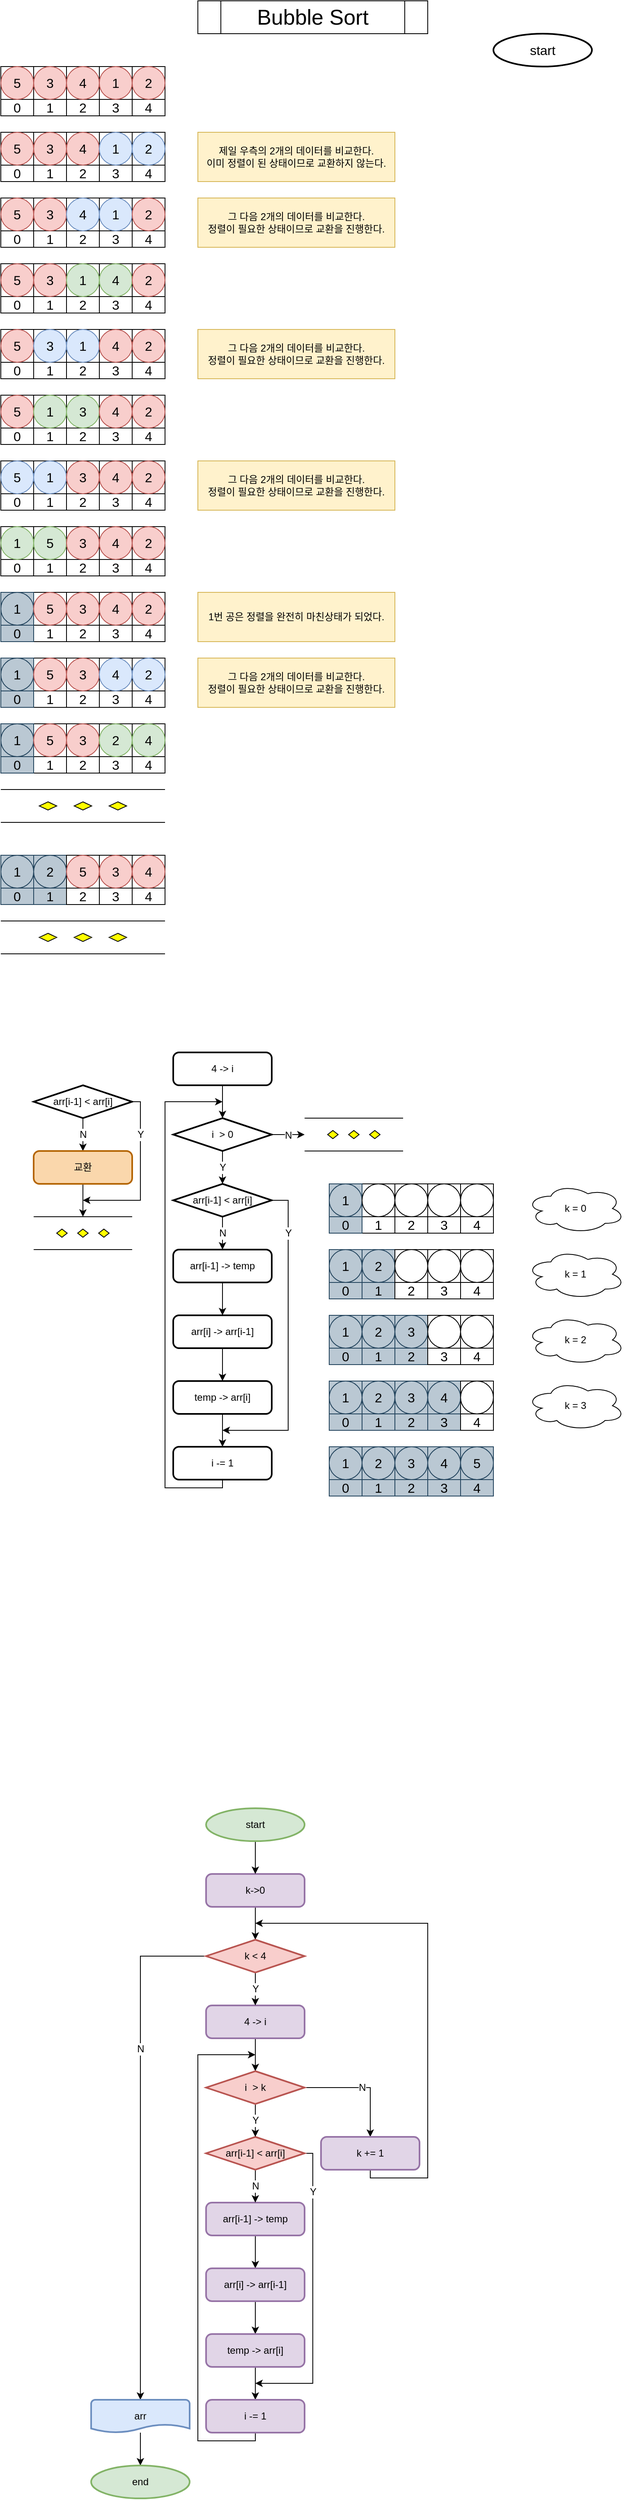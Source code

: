 <mxfile version="19.0.3" type="device"><diagram id="a8TuIsh1yIhTMLLLYxRU" name="Page-1"><mxGraphModel dx="1216" dy="701" grid="1" gridSize="10" guides="1" tooltips="1" connect="1" arrows="1" fold="1" page="1" pageScale="1" pageWidth="850" pageHeight="1100" math="0" shadow="0"><root><mxCell id="0"/><mxCell id="1" parent="0"/><mxCell id="HkFuTAhz13aIBWX5M2K1-1" value="&lt;font style=&quot;font-size: 26px;&quot;&gt;Bubble Sort&lt;/font&gt;" style="shape=process;whiteSpace=wrap;html=1;backgroundOutline=1;" vertex="1" parent="1"><mxGeometry x="280" y="40" width="280" height="40" as="geometry"/></mxCell><mxCell id="HkFuTAhz13aIBWX5M2K1-2" value="&lt;font style=&quot;font-size: 16px;&quot;&gt;start&lt;/font&gt;" style="strokeWidth=2;html=1;shape=mxgraph.flowchart.start_1;whiteSpace=wrap;fontSize=16;" vertex="1" parent="1"><mxGeometry x="640" y="80" width="120" height="40" as="geometry"/></mxCell><mxCell id="HkFuTAhz13aIBWX5M2K1-3" value="" style="rounded=0;whiteSpace=wrap;html=1;fontSize=16;" vertex="1" parent="1"><mxGeometry x="80" y="120" width="40" height="40" as="geometry"/></mxCell><mxCell id="HkFuTAhz13aIBWX5M2K1-4" value="1" style="rounded=0;whiteSpace=wrap;html=1;fontSize=16;" vertex="1" parent="1"><mxGeometry x="80" y="160" width="40" height="20" as="geometry"/></mxCell><mxCell id="HkFuTAhz13aIBWX5M2K1-5" value="" style="rounded=0;whiteSpace=wrap;html=1;fontSize=16;" vertex="1" parent="1"><mxGeometry x="120" y="120" width="40" height="40" as="geometry"/></mxCell><mxCell id="HkFuTAhz13aIBWX5M2K1-6" value="2" style="rounded=0;whiteSpace=wrap;html=1;fontSize=16;" vertex="1" parent="1"><mxGeometry x="120" y="160" width="40" height="20" as="geometry"/></mxCell><mxCell id="HkFuTAhz13aIBWX5M2K1-7" value="" style="rounded=0;whiteSpace=wrap;html=1;fontSize=16;" vertex="1" parent="1"><mxGeometry x="160" y="120" width="40" height="40" as="geometry"/></mxCell><mxCell id="HkFuTAhz13aIBWX5M2K1-8" value="3" style="rounded=0;whiteSpace=wrap;html=1;fontSize=16;" vertex="1" parent="1"><mxGeometry x="160" y="160" width="40" height="20" as="geometry"/></mxCell><mxCell id="HkFuTAhz13aIBWX5M2K1-9" value="" style="rounded=0;whiteSpace=wrap;html=1;fontSize=16;" vertex="1" parent="1"><mxGeometry x="200" y="120" width="40" height="40" as="geometry"/></mxCell><mxCell id="HkFuTAhz13aIBWX5M2K1-10" value="4" style="rounded=0;whiteSpace=wrap;html=1;fontSize=16;" vertex="1" parent="1"><mxGeometry x="200" y="160" width="40" height="20" as="geometry"/></mxCell><mxCell id="HkFuTAhz13aIBWX5M2K1-11" value="" style="rounded=0;whiteSpace=wrap;html=1;fontSize=16;" vertex="1" parent="1"><mxGeometry x="40" y="120" width="40" height="40" as="geometry"/></mxCell><mxCell id="HkFuTAhz13aIBWX5M2K1-12" value="0" style="rounded=0;whiteSpace=wrap;html=1;fontSize=16;" vertex="1" parent="1"><mxGeometry x="40" y="160" width="40" height="20" as="geometry"/></mxCell><mxCell id="HkFuTAhz13aIBWX5M2K1-13" value="5" style="ellipse;whiteSpace=wrap;html=1;aspect=fixed;fontSize=16;fillColor=#f8cecc;strokeColor=#b85450;" vertex="1" parent="1"><mxGeometry x="40" y="120" width="40" height="40" as="geometry"/></mxCell><mxCell id="HkFuTAhz13aIBWX5M2K1-14" value="3" style="ellipse;whiteSpace=wrap;html=1;aspect=fixed;fontSize=16;fillColor=#f8cecc;strokeColor=#b85450;" vertex="1" parent="1"><mxGeometry x="80" y="120" width="40" height="40" as="geometry"/></mxCell><mxCell id="HkFuTAhz13aIBWX5M2K1-15" value="4" style="ellipse;whiteSpace=wrap;html=1;aspect=fixed;fontSize=16;fillColor=#f8cecc;strokeColor=#b85450;" vertex="1" parent="1"><mxGeometry x="120" y="120" width="40" height="40" as="geometry"/></mxCell><mxCell id="HkFuTAhz13aIBWX5M2K1-16" value="1" style="ellipse;whiteSpace=wrap;html=1;aspect=fixed;fontSize=16;fillColor=#f8cecc;strokeColor=#b85450;" vertex="1" parent="1"><mxGeometry x="160" y="120" width="40" height="40" as="geometry"/></mxCell><mxCell id="HkFuTAhz13aIBWX5M2K1-17" value="2" style="ellipse;whiteSpace=wrap;html=1;aspect=fixed;fontSize=16;fillColor=#f8cecc;strokeColor=#b85450;" vertex="1" parent="1"><mxGeometry x="200" y="120" width="40" height="40" as="geometry"/></mxCell><mxCell id="HkFuTAhz13aIBWX5M2K1-18" value="" style="rounded=0;whiteSpace=wrap;html=1;fontSize=16;" vertex="1" parent="1"><mxGeometry x="80" y="200" width="40" height="40" as="geometry"/></mxCell><mxCell id="HkFuTAhz13aIBWX5M2K1-19" value="1" style="rounded=0;whiteSpace=wrap;html=1;fontSize=16;" vertex="1" parent="1"><mxGeometry x="80" y="240" width="40" height="20" as="geometry"/></mxCell><mxCell id="HkFuTAhz13aIBWX5M2K1-20" value="" style="rounded=0;whiteSpace=wrap;html=1;fontSize=16;" vertex="1" parent="1"><mxGeometry x="120" y="200" width="40" height="40" as="geometry"/></mxCell><mxCell id="HkFuTAhz13aIBWX5M2K1-21" value="2" style="rounded=0;whiteSpace=wrap;html=1;fontSize=16;" vertex="1" parent="1"><mxGeometry x="120" y="240" width="40" height="20" as="geometry"/></mxCell><mxCell id="HkFuTAhz13aIBWX5M2K1-22" value="" style="rounded=0;whiteSpace=wrap;html=1;fontSize=16;" vertex="1" parent="1"><mxGeometry x="160" y="200" width="40" height="40" as="geometry"/></mxCell><mxCell id="HkFuTAhz13aIBWX5M2K1-23" value="3" style="rounded=0;whiteSpace=wrap;html=1;fontSize=16;" vertex="1" parent="1"><mxGeometry x="160" y="240" width="40" height="20" as="geometry"/></mxCell><mxCell id="HkFuTAhz13aIBWX5M2K1-24" value="" style="rounded=0;whiteSpace=wrap;html=1;fontSize=16;" vertex="1" parent="1"><mxGeometry x="200" y="200" width="40" height="40" as="geometry"/></mxCell><mxCell id="HkFuTAhz13aIBWX5M2K1-25" value="4" style="rounded=0;whiteSpace=wrap;html=1;fontSize=16;" vertex="1" parent="1"><mxGeometry x="200" y="240" width="40" height="20" as="geometry"/></mxCell><mxCell id="HkFuTAhz13aIBWX5M2K1-26" value="" style="rounded=0;whiteSpace=wrap;html=1;fontSize=16;" vertex="1" parent="1"><mxGeometry x="40" y="200" width="40" height="40" as="geometry"/></mxCell><mxCell id="HkFuTAhz13aIBWX5M2K1-27" value="0" style="rounded=0;whiteSpace=wrap;html=1;fontSize=16;" vertex="1" parent="1"><mxGeometry x="40" y="240" width="40" height="20" as="geometry"/></mxCell><mxCell id="HkFuTAhz13aIBWX5M2K1-28" value="5" style="ellipse;whiteSpace=wrap;html=1;aspect=fixed;fontSize=16;fillColor=#f8cecc;strokeColor=#b85450;" vertex="1" parent="1"><mxGeometry x="40" y="200" width="40" height="40" as="geometry"/></mxCell><mxCell id="HkFuTAhz13aIBWX5M2K1-29" value="3" style="ellipse;whiteSpace=wrap;html=1;aspect=fixed;fontSize=16;fillColor=#f8cecc;strokeColor=#b85450;" vertex="1" parent="1"><mxGeometry x="80" y="200" width="40" height="40" as="geometry"/></mxCell><mxCell id="HkFuTAhz13aIBWX5M2K1-30" value="4" style="ellipse;whiteSpace=wrap;html=1;aspect=fixed;fontSize=16;fillColor=#f8cecc;strokeColor=#b85450;" vertex="1" parent="1"><mxGeometry x="120" y="200" width="40" height="40" as="geometry"/></mxCell><mxCell id="HkFuTAhz13aIBWX5M2K1-31" value="1" style="ellipse;whiteSpace=wrap;html=1;aspect=fixed;fontSize=16;fillColor=#dae8fc;strokeColor=#6c8ebf;" vertex="1" parent="1"><mxGeometry x="160" y="200" width="40" height="40" as="geometry"/></mxCell><mxCell id="HkFuTAhz13aIBWX5M2K1-32" value="2" style="ellipse;whiteSpace=wrap;html=1;aspect=fixed;fontSize=16;fillColor=#dae8fc;strokeColor=#6c8ebf;" vertex="1" parent="1"><mxGeometry x="200" y="200" width="40" height="40" as="geometry"/></mxCell><mxCell id="HkFuTAhz13aIBWX5M2K1-33" value="제일 우측의 2개의 데이터를 비교한다.&lt;br style=&quot;font-size: 12px;&quot;&gt;이미 정렬이 된 상태이므로 교환하지 않는다." style="rounded=0;whiteSpace=wrap;html=1;fontSize=12;fillColor=#fff2cc;strokeColor=#d6b656;" vertex="1" parent="1"><mxGeometry x="280" y="200" width="240" height="60" as="geometry"/></mxCell><mxCell id="HkFuTAhz13aIBWX5M2K1-34" value="" style="rounded=0;whiteSpace=wrap;html=1;fontSize=16;" vertex="1" parent="1"><mxGeometry x="80" y="280" width="40" height="40" as="geometry"/></mxCell><mxCell id="HkFuTAhz13aIBWX5M2K1-35" value="1" style="rounded=0;whiteSpace=wrap;html=1;fontSize=16;" vertex="1" parent="1"><mxGeometry x="80" y="320" width="40" height="20" as="geometry"/></mxCell><mxCell id="HkFuTAhz13aIBWX5M2K1-36" value="" style="rounded=0;whiteSpace=wrap;html=1;fontSize=16;" vertex="1" parent="1"><mxGeometry x="120" y="280" width="40" height="40" as="geometry"/></mxCell><mxCell id="HkFuTAhz13aIBWX5M2K1-37" value="2" style="rounded=0;whiteSpace=wrap;html=1;fontSize=16;" vertex="1" parent="1"><mxGeometry x="120" y="320" width="40" height="20" as="geometry"/></mxCell><mxCell id="HkFuTAhz13aIBWX5M2K1-38" value="" style="rounded=0;whiteSpace=wrap;html=1;fontSize=16;" vertex="1" parent="1"><mxGeometry x="160" y="280" width="40" height="40" as="geometry"/></mxCell><mxCell id="HkFuTAhz13aIBWX5M2K1-39" value="3" style="rounded=0;whiteSpace=wrap;html=1;fontSize=16;" vertex="1" parent="1"><mxGeometry x="160" y="320" width="40" height="20" as="geometry"/></mxCell><mxCell id="HkFuTAhz13aIBWX5M2K1-40" value="" style="rounded=0;whiteSpace=wrap;html=1;fontSize=16;" vertex="1" parent="1"><mxGeometry x="200" y="280" width="40" height="40" as="geometry"/></mxCell><mxCell id="HkFuTAhz13aIBWX5M2K1-41" value="4" style="rounded=0;whiteSpace=wrap;html=1;fontSize=16;" vertex="1" parent="1"><mxGeometry x="200" y="320" width="40" height="20" as="geometry"/></mxCell><mxCell id="HkFuTAhz13aIBWX5M2K1-42" value="" style="rounded=0;whiteSpace=wrap;html=1;fontSize=16;" vertex="1" parent="1"><mxGeometry x="40" y="280" width="40" height="40" as="geometry"/></mxCell><mxCell id="HkFuTAhz13aIBWX5M2K1-43" value="0" style="rounded=0;whiteSpace=wrap;html=1;fontSize=16;" vertex="1" parent="1"><mxGeometry x="40" y="320" width="40" height="20" as="geometry"/></mxCell><mxCell id="HkFuTAhz13aIBWX5M2K1-44" value="5" style="ellipse;whiteSpace=wrap;html=1;aspect=fixed;fontSize=16;fillColor=#f8cecc;strokeColor=#b85450;" vertex="1" parent="1"><mxGeometry x="40" y="280" width="40" height="40" as="geometry"/></mxCell><mxCell id="HkFuTAhz13aIBWX5M2K1-45" value="3" style="ellipse;whiteSpace=wrap;html=1;aspect=fixed;fontSize=16;fillColor=#f8cecc;strokeColor=#b85450;" vertex="1" parent="1"><mxGeometry x="80" y="280" width="40" height="40" as="geometry"/></mxCell><mxCell id="HkFuTAhz13aIBWX5M2K1-46" value="4" style="ellipse;whiteSpace=wrap;html=1;aspect=fixed;fontSize=16;fillColor=#dae8fc;strokeColor=#6c8ebf;" vertex="1" parent="1"><mxGeometry x="120" y="280" width="40" height="40" as="geometry"/></mxCell><mxCell id="HkFuTAhz13aIBWX5M2K1-47" value="1" style="ellipse;whiteSpace=wrap;html=1;aspect=fixed;fontSize=16;fillColor=#dae8fc;strokeColor=#6c8ebf;" vertex="1" parent="1"><mxGeometry x="160" y="280" width="40" height="40" as="geometry"/></mxCell><mxCell id="HkFuTAhz13aIBWX5M2K1-48" value="2" style="ellipse;whiteSpace=wrap;html=1;aspect=fixed;fontSize=16;fillColor=#f8cecc;strokeColor=#b85450;" vertex="1" parent="1"><mxGeometry x="200" y="280" width="40" height="40" as="geometry"/></mxCell><mxCell id="HkFuTAhz13aIBWX5M2K1-49" value="그 다음 2개의 데이터를 비교한다.&lt;br&gt;정렬이 필요한 상태이므로 교환을 진행한다." style="rounded=0;whiteSpace=wrap;html=1;fontSize=12;fillColor=#fff2cc;strokeColor=#d6b656;" vertex="1" parent="1"><mxGeometry x="280" y="280" width="240" height="60" as="geometry"/></mxCell><mxCell id="HkFuTAhz13aIBWX5M2K1-50" value="" style="rounded=0;whiteSpace=wrap;html=1;fontSize=16;" vertex="1" parent="1"><mxGeometry x="80" y="360" width="40" height="40" as="geometry"/></mxCell><mxCell id="HkFuTAhz13aIBWX5M2K1-51" value="1" style="rounded=0;whiteSpace=wrap;html=1;fontSize=16;" vertex="1" parent="1"><mxGeometry x="80" y="400" width="40" height="20" as="geometry"/></mxCell><mxCell id="HkFuTAhz13aIBWX5M2K1-52" value="" style="rounded=0;whiteSpace=wrap;html=1;fontSize=16;" vertex="1" parent="1"><mxGeometry x="120" y="360" width="40" height="40" as="geometry"/></mxCell><mxCell id="HkFuTAhz13aIBWX5M2K1-53" value="2" style="rounded=0;whiteSpace=wrap;html=1;fontSize=16;" vertex="1" parent="1"><mxGeometry x="120" y="400" width="40" height="20" as="geometry"/></mxCell><mxCell id="HkFuTAhz13aIBWX5M2K1-54" value="" style="rounded=0;whiteSpace=wrap;html=1;fontSize=16;" vertex="1" parent="1"><mxGeometry x="160" y="360" width="40" height="40" as="geometry"/></mxCell><mxCell id="HkFuTAhz13aIBWX5M2K1-55" value="3" style="rounded=0;whiteSpace=wrap;html=1;fontSize=16;" vertex="1" parent="1"><mxGeometry x="160" y="400" width="40" height="20" as="geometry"/></mxCell><mxCell id="HkFuTAhz13aIBWX5M2K1-56" value="" style="rounded=0;whiteSpace=wrap;html=1;fontSize=16;" vertex="1" parent="1"><mxGeometry x="200" y="360" width="40" height="40" as="geometry"/></mxCell><mxCell id="HkFuTAhz13aIBWX5M2K1-57" value="4" style="rounded=0;whiteSpace=wrap;html=1;fontSize=16;" vertex="1" parent="1"><mxGeometry x="200" y="400" width="40" height="20" as="geometry"/></mxCell><mxCell id="HkFuTAhz13aIBWX5M2K1-58" value="" style="rounded=0;whiteSpace=wrap;html=1;fontSize=16;" vertex="1" parent="1"><mxGeometry x="40" y="360" width="40" height="40" as="geometry"/></mxCell><mxCell id="HkFuTAhz13aIBWX5M2K1-59" value="0" style="rounded=0;whiteSpace=wrap;html=1;fontSize=16;" vertex="1" parent="1"><mxGeometry x="40" y="400" width="40" height="20" as="geometry"/></mxCell><mxCell id="HkFuTAhz13aIBWX5M2K1-60" value="5" style="ellipse;whiteSpace=wrap;html=1;aspect=fixed;fontSize=16;fillColor=#f8cecc;strokeColor=#b85450;" vertex="1" parent="1"><mxGeometry x="40" y="360" width="40" height="40" as="geometry"/></mxCell><mxCell id="HkFuTAhz13aIBWX5M2K1-61" value="3" style="ellipse;whiteSpace=wrap;html=1;aspect=fixed;fontSize=16;fillColor=#f8cecc;strokeColor=#b85450;" vertex="1" parent="1"><mxGeometry x="80" y="360" width="40" height="40" as="geometry"/></mxCell><mxCell id="HkFuTAhz13aIBWX5M2K1-62" value="1" style="ellipse;whiteSpace=wrap;html=1;aspect=fixed;fontSize=16;fillColor=#d5e8d4;strokeColor=#82b366;" vertex="1" parent="1"><mxGeometry x="120" y="360" width="40" height="40" as="geometry"/></mxCell><mxCell id="HkFuTAhz13aIBWX5M2K1-63" value="4" style="ellipse;whiteSpace=wrap;html=1;aspect=fixed;fontSize=16;fillColor=#d5e8d4;strokeColor=#82b366;" vertex="1" parent="1"><mxGeometry x="160" y="360" width="40" height="40" as="geometry"/></mxCell><mxCell id="HkFuTAhz13aIBWX5M2K1-64" value="2" style="ellipse;whiteSpace=wrap;html=1;aspect=fixed;fontSize=16;fillColor=#f8cecc;strokeColor=#b85450;" vertex="1" parent="1"><mxGeometry x="200" y="360" width="40" height="40" as="geometry"/></mxCell><mxCell id="HkFuTAhz13aIBWX5M2K1-65" value="" style="rounded=0;whiteSpace=wrap;html=1;fontSize=16;" vertex="1" parent="1"><mxGeometry x="80" y="440" width="40" height="40" as="geometry"/></mxCell><mxCell id="HkFuTAhz13aIBWX5M2K1-66" value="1" style="rounded=0;whiteSpace=wrap;html=1;fontSize=16;" vertex="1" parent="1"><mxGeometry x="80" y="480" width="40" height="20" as="geometry"/></mxCell><mxCell id="HkFuTAhz13aIBWX5M2K1-67" value="" style="rounded=0;whiteSpace=wrap;html=1;fontSize=16;" vertex="1" parent="1"><mxGeometry x="120" y="440" width="40" height="40" as="geometry"/></mxCell><mxCell id="HkFuTAhz13aIBWX5M2K1-68" value="2" style="rounded=0;whiteSpace=wrap;html=1;fontSize=16;" vertex="1" parent="1"><mxGeometry x="120" y="480" width="40" height="20" as="geometry"/></mxCell><mxCell id="HkFuTAhz13aIBWX5M2K1-69" value="" style="rounded=0;whiteSpace=wrap;html=1;fontSize=16;" vertex="1" parent="1"><mxGeometry x="160" y="440" width="40" height="40" as="geometry"/></mxCell><mxCell id="HkFuTAhz13aIBWX5M2K1-70" value="3" style="rounded=0;whiteSpace=wrap;html=1;fontSize=16;" vertex="1" parent="1"><mxGeometry x="160" y="480" width="40" height="20" as="geometry"/></mxCell><mxCell id="HkFuTAhz13aIBWX5M2K1-71" value="" style="rounded=0;whiteSpace=wrap;html=1;fontSize=16;" vertex="1" parent="1"><mxGeometry x="200" y="440" width="40" height="40" as="geometry"/></mxCell><mxCell id="HkFuTAhz13aIBWX5M2K1-72" value="4" style="rounded=0;whiteSpace=wrap;html=1;fontSize=16;" vertex="1" parent="1"><mxGeometry x="200" y="480" width="40" height="20" as="geometry"/></mxCell><mxCell id="HkFuTAhz13aIBWX5M2K1-73" value="" style="rounded=0;whiteSpace=wrap;html=1;fontSize=16;" vertex="1" parent="1"><mxGeometry x="40" y="440" width="40" height="40" as="geometry"/></mxCell><mxCell id="HkFuTAhz13aIBWX5M2K1-74" value="0" style="rounded=0;whiteSpace=wrap;html=1;fontSize=16;" vertex="1" parent="1"><mxGeometry x="40" y="480" width="40" height="20" as="geometry"/></mxCell><mxCell id="HkFuTAhz13aIBWX5M2K1-75" value="5" style="ellipse;whiteSpace=wrap;html=1;aspect=fixed;fontSize=16;fillColor=#f8cecc;strokeColor=#b85450;" vertex="1" parent="1"><mxGeometry x="40" y="440" width="40" height="40" as="geometry"/></mxCell><mxCell id="HkFuTAhz13aIBWX5M2K1-76" value="3" style="ellipse;whiteSpace=wrap;html=1;aspect=fixed;fontSize=16;fillColor=#dae8fc;strokeColor=#6c8ebf;" vertex="1" parent="1"><mxGeometry x="80" y="440" width="40" height="40" as="geometry"/></mxCell><mxCell id="HkFuTAhz13aIBWX5M2K1-77" value="1" style="ellipse;whiteSpace=wrap;html=1;aspect=fixed;fontSize=16;fillColor=#dae8fc;strokeColor=#6c8ebf;" vertex="1" parent="1"><mxGeometry x="120" y="440" width="40" height="40" as="geometry"/></mxCell><mxCell id="HkFuTAhz13aIBWX5M2K1-78" value="4" style="ellipse;whiteSpace=wrap;html=1;aspect=fixed;fontSize=16;fillColor=#f8cecc;strokeColor=#b85450;" vertex="1" parent="1"><mxGeometry x="160" y="440" width="40" height="40" as="geometry"/></mxCell><mxCell id="HkFuTAhz13aIBWX5M2K1-79" value="2" style="ellipse;whiteSpace=wrap;html=1;aspect=fixed;fontSize=16;fillColor=#f8cecc;strokeColor=#b85450;" vertex="1" parent="1"><mxGeometry x="200" y="440" width="40" height="40" as="geometry"/></mxCell><mxCell id="HkFuTAhz13aIBWX5M2K1-80" value="그 다음 2개의 데이터를 비교한다.&lt;br&gt;정렬이 필요한 상태이므로 교환을 진행한다." style="rounded=0;whiteSpace=wrap;html=1;fontSize=12;fillColor=#fff2cc;strokeColor=#d6b656;" vertex="1" parent="1"><mxGeometry x="280" y="440" width="240" height="60" as="geometry"/></mxCell><mxCell id="HkFuTAhz13aIBWX5M2K1-81" value="" style="rounded=0;whiteSpace=wrap;html=1;fontSize=16;" vertex="1" parent="1"><mxGeometry x="80" y="520" width="40" height="40" as="geometry"/></mxCell><mxCell id="HkFuTAhz13aIBWX5M2K1-82" value="1" style="rounded=0;whiteSpace=wrap;html=1;fontSize=16;" vertex="1" parent="1"><mxGeometry x="80" y="560" width="40" height="20" as="geometry"/></mxCell><mxCell id="HkFuTAhz13aIBWX5M2K1-83" value="" style="rounded=0;whiteSpace=wrap;html=1;fontSize=16;" vertex="1" parent="1"><mxGeometry x="120" y="520" width="40" height="40" as="geometry"/></mxCell><mxCell id="HkFuTAhz13aIBWX5M2K1-84" value="2" style="rounded=0;whiteSpace=wrap;html=1;fontSize=16;" vertex="1" parent="1"><mxGeometry x="120" y="560" width="40" height="20" as="geometry"/></mxCell><mxCell id="HkFuTAhz13aIBWX5M2K1-85" value="" style="rounded=0;whiteSpace=wrap;html=1;fontSize=16;" vertex="1" parent="1"><mxGeometry x="160" y="520" width="40" height="40" as="geometry"/></mxCell><mxCell id="HkFuTAhz13aIBWX5M2K1-86" value="3" style="rounded=0;whiteSpace=wrap;html=1;fontSize=16;" vertex="1" parent="1"><mxGeometry x="160" y="560" width="40" height="20" as="geometry"/></mxCell><mxCell id="HkFuTAhz13aIBWX5M2K1-87" value="" style="rounded=0;whiteSpace=wrap;html=1;fontSize=16;" vertex="1" parent="1"><mxGeometry x="200" y="520" width="40" height="40" as="geometry"/></mxCell><mxCell id="HkFuTAhz13aIBWX5M2K1-88" value="4" style="rounded=0;whiteSpace=wrap;html=1;fontSize=16;" vertex="1" parent="1"><mxGeometry x="200" y="560" width="40" height="20" as="geometry"/></mxCell><mxCell id="HkFuTAhz13aIBWX5M2K1-89" value="" style="rounded=0;whiteSpace=wrap;html=1;fontSize=16;" vertex="1" parent="1"><mxGeometry x="40" y="520" width="40" height="40" as="geometry"/></mxCell><mxCell id="HkFuTAhz13aIBWX5M2K1-90" value="0" style="rounded=0;whiteSpace=wrap;html=1;fontSize=16;" vertex="1" parent="1"><mxGeometry x="40" y="560" width="40" height="20" as="geometry"/></mxCell><mxCell id="HkFuTAhz13aIBWX5M2K1-91" value="5" style="ellipse;whiteSpace=wrap;html=1;aspect=fixed;fontSize=16;fillColor=#f8cecc;strokeColor=#b85450;" vertex="1" parent="1"><mxGeometry x="40" y="520" width="40" height="40" as="geometry"/></mxCell><mxCell id="HkFuTAhz13aIBWX5M2K1-92" value="1" style="ellipse;whiteSpace=wrap;html=1;aspect=fixed;fontSize=16;fillColor=#d5e8d4;strokeColor=#82b366;" vertex="1" parent="1"><mxGeometry x="80" y="520" width="40" height="40" as="geometry"/></mxCell><mxCell id="HkFuTAhz13aIBWX5M2K1-93" value="3" style="ellipse;whiteSpace=wrap;html=1;aspect=fixed;fontSize=16;fillColor=#d5e8d4;strokeColor=#82b366;" vertex="1" parent="1"><mxGeometry x="120" y="520" width="40" height="40" as="geometry"/></mxCell><mxCell id="HkFuTAhz13aIBWX5M2K1-94" value="4" style="ellipse;whiteSpace=wrap;html=1;aspect=fixed;fontSize=16;fillColor=#f8cecc;strokeColor=#b85450;" vertex="1" parent="1"><mxGeometry x="160" y="520" width="40" height="40" as="geometry"/></mxCell><mxCell id="HkFuTAhz13aIBWX5M2K1-95" value="2" style="ellipse;whiteSpace=wrap;html=1;aspect=fixed;fontSize=16;fillColor=#f8cecc;strokeColor=#b85450;" vertex="1" parent="1"><mxGeometry x="200" y="520" width="40" height="40" as="geometry"/></mxCell><mxCell id="HkFuTAhz13aIBWX5M2K1-96" value="" style="rounded=0;whiteSpace=wrap;html=1;fontSize=16;" vertex="1" parent="1"><mxGeometry x="80" y="600" width="40" height="40" as="geometry"/></mxCell><mxCell id="HkFuTAhz13aIBWX5M2K1-97" value="1" style="rounded=0;whiteSpace=wrap;html=1;fontSize=16;" vertex="1" parent="1"><mxGeometry x="80" y="640" width="40" height="20" as="geometry"/></mxCell><mxCell id="HkFuTAhz13aIBWX5M2K1-98" value="" style="rounded=0;whiteSpace=wrap;html=1;fontSize=16;" vertex="1" parent="1"><mxGeometry x="120" y="600" width="40" height="40" as="geometry"/></mxCell><mxCell id="HkFuTAhz13aIBWX5M2K1-99" value="2" style="rounded=0;whiteSpace=wrap;html=1;fontSize=16;" vertex="1" parent="1"><mxGeometry x="120" y="640" width="40" height="20" as="geometry"/></mxCell><mxCell id="HkFuTAhz13aIBWX5M2K1-100" value="" style="rounded=0;whiteSpace=wrap;html=1;fontSize=16;" vertex="1" parent="1"><mxGeometry x="160" y="600" width="40" height="40" as="geometry"/></mxCell><mxCell id="HkFuTAhz13aIBWX5M2K1-101" value="3" style="rounded=0;whiteSpace=wrap;html=1;fontSize=16;" vertex="1" parent="1"><mxGeometry x="160" y="640" width="40" height="20" as="geometry"/></mxCell><mxCell id="HkFuTAhz13aIBWX5M2K1-102" value="" style="rounded=0;whiteSpace=wrap;html=1;fontSize=16;" vertex="1" parent="1"><mxGeometry x="200" y="600" width="40" height="40" as="geometry"/></mxCell><mxCell id="HkFuTAhz13aIBWX5M2K1-103" value="4" style="rounded=0;whiteSpace=wrap;html=1;fontSize=16;" vertex="1" parent="1"><mxGeometry x="200" y="640" width="40" height="20" as="geometry"/></mxCell><mxCell id="HkFuTAhz13aIBWX5M2K1-104" value="" style="rounded=0;whiteSpace=wrap;html=1;fontSize=16;" vertex="1" parent="1"><mxGeometry x="40" y="600" width="40" height="40" as="geometry"/></mxCell><mxCell id="HkFuTAhz13aIBWX5M2K1-105" value="0" style="rounded=0;whiteSpace=wrap;html=1;fontSize=16;" vertex="1" parent="1"><mxGeometry x="40" y="640" width="40" height="20" as="geometry"/></mxCell><mxCell id="HkFuTAhz13aIBWX5M2K1-106" value="5" style="ellipse;whiteSpace=wrap;html=1;aspect=fixed;fontSize=16;fillColor=#dae8fc;strokeColor=#6c8ebf;" vertex="1" parent="1"><mxGeometry x="40" y="600" width="40" height="40" as="geometry"/></mxCell><mxCell id="HkFuTAhz13aIBWX5M2K1-107" value="1" style="ellipse;whiteSpace=wrap;html=1;aspect=fixed;fontSize=16;fillColor=#dae8fc;strokeColor=#6c8ebf;" vertex="1" parent="1"><mxGeometry x="80" y="600" width="40" height="40" as="geometry"/></mxCell><mxCell id="HkFuTAhz13aIBWX5M2K1-108" value="3" style="ellipse;whiteSpace=wrap;html=1;aspect=fixed;fontSize=16;fillColor=#f8cecc;strokeColor=#b85450;" vertex="1" parent="1"><mxGeometry x="120" y="600" width="40" height="40" as="geometry"/></mxCell><mxCell id="HkFuTAhz13aIBWX5M2K1-109" value="4" style="ellipse;whiteSpace=wrap;html=1;aspect=fixed;fontSize=16;fillColor=#f8cecc;strokeColor=#b85450;" vertex="1" parent="1"><mxGeometry x="160" y="600" width="40" height="40" as="geometry"/></mxCell><mxCell id="HkFuTAhz13aIBWX5M2K1-110" value="2" style="ellipse;whiteSpace=wrap;html=1;aspect=fixed;fontSize=16;fillColor=#f8cecc;strokeColor=#b85450;" vertex="1" parent="1"><mxGeometry x="200" y="600" width="40" height="40" as="geometry"/></mxCell><mxCell id="HkFuTAhz13aIBWX5M2K1-111" value="그 다음 2개의 데이터를 비교한다.&lt;br&gt;정렬이 필요한 상태이므로 교환을 진행한다." style="rounded=0;whiteSpace=wrap;html=1;fontSize=12;fillColor=#fff2cc;strokeColor=#d6b656;" vertex="1" parent="1"><mxGeometry x="280" y="600" width="240" height="60" as="geometry"/></mxCell><mxCell id="HkFuTAhz13aIBWX5M2K1-112" value="" style="rounded=0;whiteSpace=wrap;html=1;fontSize=16;" vertex="1" parent="1"><mxGeometry x="80" y="680" width="40" height="40" as="geometry"/></mxCell><mxCell id="HkFuTAhz13aIBWX5M2K1-113" value="1" style="rounded=0;whiteSpace=wrap;html=1;fontSize=16;" vertex="1" parent="1"><mxGeometry x="80" y="720" width="40" height="20" as="geometry"/></mxCell><mxCell id="HkFuTAhz13aIBWX5M2K1-114" value="" style="rounded=0;whiteSpace=wrap;html=1;fontSize=16;" vertex="1" parent="1"><mxGeometry x="120" y="680" width="40" height="40" as="geometry"/></mxCell><mxCell id="HkFuTAhz13aIBWX5M2K1-115" value="2" style="rounded=0;whiteSpace=wrap;html=1;fontSize=16;" vertex="1" parent="1"><mxGeometry x="120" y="720" width="40" height="20" as="geometry"/></mxCell><mxCell id="HkFuTAhz13aIBWX5M2K1-116" value="" style="rounded=0;whiteSpace=wrap;html=1;fontSize=16;" vertex="1" parent="1"><mxGeometry x="160" y="680" width="40" height="40" as="geometry"/></mxCell><mxCell id="HkFuTAhz13aIBWX5M2K1-117" value="3" style="rounded=0;whiteSpace=wrap;html=1;fontSize=16;" vertex="1" parent="1"><mxGeometry x="160" y="720" width="40" height="20" as="geometry"/></mxCell><mxCell id="HkFuTAhz13aIBWX5M2K1-118" value="" style="rounded=0;whiteSpace=wrap;html=1;fontSize=16;" vertex="1" parent="1"><mxGeometry x="200" y="680" width="40" height="40" as="geometry"/></mxCell><mxCell id="HkFuTAhz13aIBWX5M2K1-119" value="4" style="rounded=0;whiteSpace=wrap;html=1;fontSize=16;" vertex="1" parent="1"><mxGeometry x="200" y="720" width="40" height="20" as="geometry"/></mxCell><mxCell id="HkFuTAhz13aIBWX5M2K1-120" value="" style="rounded=0;whiteSpace=wrap;html=1;fontSize=16;" vertex="1" parent="1"><mxGeometry x="40" y="680" width="40" height="40" as="geometry"/></mxCell><mxCell id="HkFuTAhz13aIBWX5M2K1-121" value="0" style="rounded=0;whiteSpace=wrap;html=1;fontSize=16;" vertex="1" parent="1"><mxGeometry x="40" y="720" width="40" height="20" as="geometry"/></mxCell><mxCell id="HkFuTAhz13aIBWX5M2K1-122" value="1" style="ellipse;whiteSpace=wrap;html=1;aspect=fixed;fontSize=16;fillColor=#d5e8d4;strokeColor=#82b366;" vertex="1" parent="1"><mxGeometry x="40" y="680" width="40" height="40" as="geometry"/></mxCell><mxCell id="HkFuTAhz13aIBWX5M2K1-123" value="5" style="ellipse;whiteSpace=wrap;html=1;aspect=fixed;fontSize=16;fillColor=#d5e8d4;strokeColor=#82b366;" vertex="1" parent="1"><mxGeometry x="80" y="680" width="40" height="40" as="geometry"/></mxCell><mxCell id="HkFuTAhz13aIBWX5M2K1-124" value="3" style="ellipse;whiteSpace=wrap;html=1;aspect=fixed;fontSize=16;fillColor=#f8cecc;strokeColor=#b85450;" vertex="1" parent="1"><mxGeometry x="120" y="680" width="40" height="40" as="geometry"/></mxCell><mxCell id="HkFuTAhz13aIBWX5M2K1-125" value="4" style="ellipse;whiteSpace=wrap;html=1;aspect=fixed;fontSize=16;fillColor=#f8cecc;strokeColor=#b85450;" vertex="1" parent="1"><mxGeometry x="160" y="680" width="40" height="40" as="geometry"/></mxCell><mxCell id="HkFuTAhz13aIBWX5M2K1-126" value="2" style="ellipse;whiteSpace=wrap;html=1;aspect=fixed;fontSize=16;fillColor=#f8cecc;strokeColor=#b85450;" vertex="1" parent="1"><mxGeometry x="200" y="680" width="40" height="40" as="geometry"/></mxCell><mxCell id="HkFuTAhz13aIBWX5M2K1-127" value="" style="rounded=0;whiteSpace=wrap;html=1;fontSize=16;" vertex="1" parent="1"><mxGeometry x="80" y="760" width="40" height="40" as="geometry"/></mxCell><mxCell id="HkFuTAhz13aIBWX5M2K1-128" value="1" style="rounded=0;whiteSpace=wrap;html=1;fontSize=16;" vertex="1" parent="1"><mxGeometry x="80" y="800" width="40" height="20" as="geometry"/></mxCell><mxCell id="HkFuTAhz13aIBWX5M2K1-129" value="" style="rounded=0;whiteSpace=wrap;html=1;fontSize=16;" vertex="1" parent="1"><mxGeometry x="120" y="760" width="40" height="40" as="geometry"/></mxCell><mxCell id="HkFuTAhz13aIBWX5M2K1-130" value="2" style="rounded=0;whiteSpace=wrap;html=1;fontSize=16;" vertex="1" parent="1"><mxGeometry x="120" y="800" width="40" height="20" as="geometry"/></mxCell><mxCell id="HkFuTAhz13aIBWX5M2K1-131" value="" style="rounded=0;whiteSpace=wrap;html=1;fontSize=16;" vertex="1" parent="1"><mxGeometry x="160" y="760" width="40" height="40" as="geometry"/></mxCell><mxCell id="HkFuTAhz13aIBWX5M2K1-132" value="3" style="rounded=0;whiteSpace=wrap;html=1;fontSize=16;" vertex="1" parent="1"><mxGeometry x="160" y="800" width="40" height="20" as="geometry"/></mxCell><mxCell id="HkFuTAhz13aIBWX5M2K1-133" value="" style="rounded=0;whiteSpace=wrap;html=1;fontSize=16;" vertex="1" parent="1"><mxGeometry x="200" y="760" width="40" height="40" as="geometry"/></mxCell><mxCell id="HkFuTAhz13aIBWX5M2K1-134" value="4" style="rounded=0;whiteSpace=wrap;html=1;fontSize=16;" vertex="1" parent="1"><mxGeometry x="200" y="800" width="40" height="20" as="geometry"/></mxCell><mxCell id="HkFuTAhz13aIBWX5M2K1-135" value="" style="rounded=0;whiteSpace=wrap;html=1;fontSize=16;fillColor=#bac8d3;strokeColor=#23445d;" vertex="1" parent="1"><mxGeometry x="40" y="760" width="40" height="40" as="geometry"/></mxCell><mxCell id="HkFuTAhz13aIBWX5M2K1-136" value="0" style="rounded=0;whiteSpace=wrap;html=1;fontSize=16;fillColor=#bac8d3;strokeColor=#23445d;" vertex="1" parent="1"><mxGeometry x="40" y="800" width="40" height="20" as="geometry"/></mxCell><mxCell id="HkFuTAhz13aIBWX5M2K1-137" value="1" style="ellipse;whiteSpace=wrap;html=1;aspect=fixed;fontSize=16;fillColor=#bac8d3;strokeColor=#23445d;" vertex="1" parent="1"><mxGeometry x="40" y="760" width="40" height="40" as="geometry"/></mxCell><mxCell id="HkFuTAhz13aIBWX5M2K1-138" value="5" style="ellipse;whiteSpace=wrap;html=1;aspect=fixed;fontSize=16;fillColor=#f8cecc;strokeColor=#b85450;" vertex="1" parent="1"><mxGeometry x="80" y="760" width="40" height="40" as="geometry"/></mxCell><mxCell id="HkFuTAhz13aIBWX5M2K1-139" value="3" style="ellipse;whiteSpace=wrap;html=1;aspect=fixed;fontSize=16;fillColor=#f8cecc;strokeColor=#b85450;" vertex="1" parent="1"><mxGeometry x="120" y="760" width="40" height="40" as="geometry"/></mxCell><mxCell id="HkFuTAhz13aIBWX5M2K1-140" value="4" style="ellipse;whiteSpace=wrap;html=1;aspect=fixed;fontSize=16;fillColor=#f8cecc;strokeColor=#b85450;" vertex="1" parent="1"><mxGeometry x="160" y="760" width="40" height="40" as="geometry"/></mxCell><mxCell id="HkFuTAhz13aIBWX5M2K1-141" value="2" style="ellipse;whiteSpace=wrap;html=1;aspect=fixed;fontSize=16;fillColor=#f8cecc;strokeColor=#b85450;" vertex="1" parent="1"><mxGeometry x="200" y="760" width="40" height="40" as="geometry"/></mxCell><mxCell id="HkFuTAhz13aIBWX5M2K1-142" value="" style="rounded=0;whiteSpace=wrap;html=1;fontSize=16;" vertex="1" parent="1"><mxGeometry x="80" y="840" width="40" height="40" as="geometry"/></mxCell><mxCell id="HkFuTAhz13aIBWX5M2K1-143" value="1" style="rounded=0;whiteSpace=wrap;html=1;fontSize=16;" vertex="1" parent="1"><mxGeometry x="80" y="880" width="40" height="20" as="geometry"/></mxCell><mxCell id="HkFuTAhz13aIBWX5M2K1-144" value="" style="rounded=0;whiteSpace=wrap;html=1;fontSize=16;" vertex="1" parent="1"><mxGeometry x="120" y="840" width="40" height="40" as="geometry"/></mxCell><mxCell id="HkFuTAhz13aIBWX5M2K1-145" value="2" style="rounded=0;whiteSpace=wrap;html=1;fontSize=16;" vertex="1" parent="1"><mxGeometry x="120" y="880" width="40" height="20" as="geometry"/></mxCell><mxCell id="HkFuTAhz13aIBWX5M2K1-146" value="" style="rounded=0;whiteSpace=wrap;html=1;fontSize=16;" vertex="1" parent="1"><mxGeometry x="160" y="840" width="40" height="40" as="geometry"/></mxCell><mxCell id="HkFuTAhz13aIBWX5M2K1-147" value="3" style="rounded=0;whiteSpace=wrap;html=1;fontSize=16;" vertex="1" parent="1"><mxGeometry x="160" y="880" width="40" height="20" as="geometry"/></mxCell><mxCell id="HkFuTAhz13aIBWX5M2K1-148" value="" style="rounded=0;whiteSpace=wrap;html=1;fontSize=16;" vertex="1" parent="1"><mxGeometry x="200" y="840" width="40" height="40" as="geometry"/></mxCell><mxCell id="HkFuTAhz13aIBWX5M2K1-149" value="4" style="rounded=0;whiteSpace=wrap;html=1;fontSize=16;" vertex="1" parent="1"><mxGeometry x="200" y="880" width="40" height="20" as="geometry"/></mxCell><mxCell id="HkFuTAhz13aIBWX5M2K1-150" value="" style="rounded=0;whiteSpace=wrap;html=1;fontSize=16;fillColor=#bac8d3;strokeColor=#23445d;" vertex="1" parent="1"><mxGeometry x="40" y="840" width="40" height="40" as="geometry"/></mxCell><mxCell id="HkFuTAhz13aIBWX5M2K1-151" value="0" style="rounded=0;whiteSpace=wrap;html=1;fontSize=16;fillColor=#bac8d3;strokeColor=#23445d;" vertex="1" parent="1"><mxGeometry x="40" y="880" width="40" height="20" as="geometry"/></mxCell><mxCell id="HkFuTAhz13aIBWX5M2K1-152" value="1" style="ellipse;whiteSpace=wrap;html=1;aspect=fixed;fontSize=16;fillColor=#bac8d3;strokeColor=#23445d;" vertex="1" parent="1"><mxGeometry x="40" y="840" width="40" height="40" as="geometry"/></mxCell><mxCell id="HkFuTAhz13aIBWX5M2K1-153" value="5" style="ellipse;whiteSpace=wrap;html=1;aspect=fixed;fontSize=16;fillColor=#f8cecc;strokeColor=#b85450;" vertex="1" parent="1"><mxGeometry x="80" y="840" width="40" height="40" as="geometry"/></mxCell><mxCell id="HkFuTAhz13aIBWX5M2K1-154" value="3" style="ellipse;whiteSpace=wrap;html=1;aspect=fixed;fontSize=16;fillColor=#f8cecc;strokeColor=#b85450;" vertex="1" parent="1"><mxGeometry x="120" y="840" width="40" height="40" as="geometry"/></mxCell><mxCell id="HkFuTAhz13aIBWX5M2K1-155" value="4" style="ellipse;whiteSpace=wrap;html=1;aspect=fixed;fontSize=16;fillColor=#dae8fc;strokeColor=#6c8ebf;" vertex="1" parent="1"><mxGeometry x="160" y="840" width="40" height="40" as="geometry"/></mxCell><mxCell id="HkFuTAhz13aIBWX5M2K1-156" value="2" style="ellipse;whiteSpace=wrap;html=1;aspect=fixed;fontSize=16;fillColor=#dae8fc;strokeColor=#6c8ebf;" vertex="1" parent="1"><mxGeometry x="200" y="840" width="40" height="40" as="geometry"/></mxCell><mxCell id="HkFuTAhz13aIBWX5M2K1-157" value="1번 공은 정렬을 완전히 마친상태가 되었다." style="rounded=0;whiteSpace=wrap;html=1;fontSize=12;fillColor=#fff2cc;strokeColor=#d6b656;" vertex="1" parent="1"><mxGeometry x="280" y="760" width="240" height="60" as="geometry"/></mxCell><mxCell id="HkFuTAhz13aIBWX5M2K1-160" value="그 다음 2개의 데이터를 비교한다.&lt;br&gt;정렬이 필요한 상태이므로 교환을 진행한다." style="rounded=0;whiteSpace=wrap;html=1;fontSize=12;fillColor=#fff2cc;strokeColor=#d6b656;" vertex="1" parent="1"><mxGeometry x="280" y="840" width="240" height="60" as="geometry"/></mxCell><mxCell id="HkFuTAhz13aIBWX5M2K1-161" value="" style="verticalLabelPosition=bottom;verticalAlign=top;html=1;shape=mxgraph.flowchart.parallel_mode;pointerEvents=1;fontSize=12;" vertex="1" parent="1"><mxGeometry x="40" y="1000" width="200" height="40" as="geometry"/></mxCell><mxCell id="HkFuTAhz13aIBWX5M2K1-162" value="" style="rounded=0;whiteSpace=wrap;html=1;fontSize=16;" vertex="1" parent="1"><mxGeometry x="80" y="920" width="40" height="40" as="geometry"/></mxCell><mxCell id="HkFuTAhz13aIBWX5M2K1-163" value="1" style="rounded=0;whiteSpace=wrap;html=1;fontSize=16;" vertex="1" parent="1"><mxGeometry x="80" y="960" width="40" height="20" as="geometry"/></mxCell><mxCell id="HkFuTAhz13aIBWX5M2K1-164" value="" style="rounded=0;whiteSpace=wrap;html=1;fontSize=16;" vertex="1" parent="1"><mxGeometry x="120" y="920" width="40" height="40" as="geometry"/></mxCell><mxCell id="HkFuTAhz13aIBWX5M2K1-165" value="2" style="rounded=0;whiteSpace=wrap;html=1;fontSize=16;" vertex="1" parent="1"><mxGeometry x="120" y="960" width="40" height="20" as="geometry"/></mxCell><mxCell id="HkFuTAhz13aIBWX5M2K1-166" value="" style="rounded=0;whiteSpace=wrap;html=1;fontSize=16;" vertex="1" parent="1"><mxGeometry x="160" y="920" width="40" height="40" as="geometry"/></mxCell><mxCell id="HkFuTAhz13aIBWX5M2K1-167" value="3" style="rounded=0;whiteSpace=wrap;html=1;fontSize=16;" vertex="1" parent="1"><mxGeometry x="160" y="960" width="40" height="20" as="geometry"/></mxCell><mxCell id="HkFuTAhz13aIBWX5M2K1-168" value="" style="rounded=0;whiteSpace=wrap;html=1;fontSize=16;" vertex="1" parent="1"><mxGeometry x="200" y="920" width="40" height="40" as="geometry"/></mxCell><mxCell id="HkFuTAhz13aIBWX5M2K1-169" value="4" style="rounded=0;whiteSpace=wrap;html=1;fontSize=16;" vertex="1" parent="1"><mxGeometry x="200" y="960" width="40" height="20" as="geometry"/></mxCell><mxCell id="HkFuTAhz13aIBWX5M2K1-170" value="" style="rounded=0;whiteSpace=wrap;html=1;fontSize=16;fillColor=#bac8d3;strokeColor=#23445d;" vertex="1" parent="1"><mxGeometry x="40" y="920" width="40" height="40" as="geometry"/></mxCell><mxCell id="HkFuTAhz13aIBWX5M2K1-171" value="0" style="rounded=0;whiteSpace=wrap;html=1;fontSize=16;fillColor=#bac8d3;strokeColor=#23445d;" vertex="1" parent="1"><mxGeometry x="40" y="960" width="40" height="20" as="geometry"/></mxCell><mxCell id="HkFuTAhz13aIBWX5M2K1-172" value="1" style="ellipse;whiteSpace=wrap;html=1;aspect=fixed;fontSize=16;fillColor=#bac8d3;strokeColor=#23445d;" vertex="1" parent="1"><mxGeometry x="40" y="920" width="40" height="40" as="geometry"/></mxCell><mxCell id="HkFuTAhz13aIBWX5M2K1-173" value="5" style="ellipse;whiteSpace=wrap;html=1;aspect=fixed;fontSize=16;fillColor=#f8cecc;strokeColor=#b85450;" vertex="1" parent="1"><mxGeometry x="80" y="920" width="40" height="40" as="geometry"/></mxCell><mxCell id="HkFuTAhz13aIBWX5M2K1-174" value="3" style="ellipse;whiteSpace=wrap;html=1;aspect=fixed;fontSize=16;fillColor=#f8cecc;strokeColor=#b85450;" vertex="1" parent="1"><mxGeometry x="120" y="920" width="40" height="40" as="geometry"/></mxCell><mxCell id="HkFuTAhz13aIBWX5M2K1-175" value="2" style="ellipse;whiteSpace=wrap;html=1;aspect=fixed;fontSize=16;fillColor=#d5e8d4;strokeColor=#82b366;" vertex="1" parent="1"><mxGeometry x="160" y="920" width="40" height="40" as="geometry"/></mxCell><mxCell id="HkFuTAhz13aIBWX5M2K1-176" value="4" style="ellipse;whiteSpace=wrap;html=1;aspect=fixed;fontSize=16;fillColor=#d5e8d4;strokeColor=#82b366;" vertex="1" parent="1"><mxGeometry x="200" y="920" width="40" height="40" as="geometry"/></mxCell><mxCell id="HkFuTAhz13aIBWX5M2K1-177" value="" style="rounded=0;whiteSpace=wrap;html=1;fontSize=16;fillColor=#bac8d3;strokeColor=#23445d;" vertex="1" parent="1"><mxGeometry x="80" y="1080" width="40" height="40" as="geometry"/></mxCell><mxCell id="HkFuTAhz13aIBWX5M2K1-178" value="1" style="rounded=0;whiteSpace=wrap;html=1;fontSize=16;fillColor=#bac8d3;strokeColor=#23445d;" vertex="1" parent="1"><mxGeometry x="80" y="1120" width="40" height="20" as="geometry"/></mxCell><mxCell id="HkFuTAhz13aIBWX5M2K1-179" value="" style="rounded=0;whiteSpace=wrap;html=1;fontSize=16;" vertex="1" parent="1"><mxGeometry x="120" y="1080" width="40" height="40" as="geometry"/></mxCell><mxCell id="HkFuTAhz13aIBWX5M2K1-180" value="2" style="rounded=0;whiteSpace=wrap;html=1;fontSize=16;" vertex="1" parent="1"><mxGeometry x="120" y="1120" width="40" height="20" as="geometry"/></mxCell><mxCell id="HkFuTAhz13aIBWX5M2K1-181" value="" style="rounded=0;whiteSpace=wrap;html=1;fontSize=16;" vertex="1" parent="1"><mxGeometry x="160" y="1080" width="40" height="40" as="geometry"/></mxCell><mxCell id="HkFuTAhz13aIBWX5M2K1-182" value="3" style="rounded=0;whiteSpace=wrap;html=1;fontSize=16;" vertex="1" parent="1"><mxGeometry x="160" y="1120" width="40" height="20" as="geometry"/></mxCell><mxCell id="HkFuTAhz13aIBWX5M2K1-183" value="" style="rounded=0;whiteSpace=wrap;html=1;fontSize=16;" vertex="1" parent="1"><mxGeometry x="200" y="1080" width="40" height="40" as="geometry"/></mxCell><mxCell id="HkFuTAhz13aIBWX5M2K1-184" value="4" style="rounded=0;whiteSpace=wrap;html=1;fontSize=16;" vertex="1" parent="1"><mxGeometry x="200" y="1120" width="40" height="20" as="geometry"/></mxCell><mxCell id="HkFuTAhz13aIBWX5M2K1-185" value="" style="rounded=0;whiteSpace=wrap;html=1;fontSize=16;fillColor=#bac8d3;strokeColor=#23445d;" vertex="1" parent="1"><mxGeometry x="40" y="1080" width="40" height="40" as="geometry"/></mxCell><mxCell id="HkFuTAhz13aIBWX5M2K1-186" value="0" style="rounded=0;whiteSpace=wrap;html=1;fontSize=16;fillColor=#bac8d3;strokeColor=#23445d;" vertex="1" parent="1"><mxGeometry x="40" y="1120" width="40" height="20" as="geometry"/></mxCell><mxCell id="HkFuTAhz13aIBWX5M2K1-187" value="1" style="ellipse;whiteSpace=wrap;html=1;aspect=fixed;fontSize=16;fillColor=#bac8d3;strokeColor=#23445d;" vertex="1" parent="1"><mxGeometry x="40" y="1080" width="40" height="40" as="geometry"/></mxCell><mxCell id="HkFuTAhz13aIBWX5M2K1-188" value="2" style="ellipse;whiteSpace=wrap;html=1;aspect=fixed;fontSize=16;fillColor=#bac8d3;strokeColor=#23445d;" vertex="1" parent="1"><mxGeometry x="80" y="1080" width="40" height="40" as="geometry"/></mxCell><mxCell id="HkFuTAhz13aIBWX5M2K1-189" value="5" style="ellipse;whiteSpace=wrap;html=1;aspect=fixed;fontSize=16;fillColor=#f8cecc;strokeColor=#b85450;" vertex="1" parent="1"><mxGeometry x="120" y="1080" width="40" height="40" as="geometry"/></mxCell><mxCell id="HkFuTAhz13aIBWX5M2K1-190" value="3" style="ellipse;whiteSpace=wrap;html=1;aspect=fixed;fontSize=16;fillColor=#f8cecc;strokeColor=#b85450;" vertex="1" parent="1"><mxGeometry x="160" y="1080" width="40" height="40" as="geometry"/></mxCell><mxCell id="HkFuTAhz13aIBWX5M2K1-191" value="4" style="ellipse;whiteSpace=wrap;html=1;aspect=fixed;fontSize=16;fillColor=#f8cecc;strokeColor=#b85450;" vertex="1" parent="1"><mxGeometry x="200" y="1080" width="40" height="40" as="geometry"/></mxCell><mxCell id="HkFuTAhz13aIBWX5M2K1-192" value="" style="verticalLabelPosition=bottom;verticalAlign=top;html=1;shape=mxgraph.flowchart.parallel_mode;pointerEvents=1;fontSize=12;" vertex="1" parent="1"><mxGeometry x="40" y="1160" width="200" height="40" as="geometry"/></mxCell><mxCell id="HkFuTAhz13aIBWX5M2K1-193" value="" style="rounded=0;whiteSpace=wrap;html=1;fontSize=16;fillColor=#bac8d3;strokeColor=#23445d;" vertex="1" parent="1"><mxGeometry x="480" y="1800" width="40" height="40" as="geometry"/></mxCell><mxCell id="HkFuTAhz13aIBWX5M2K1-194" value="1" style="rounded=0;whiteSpace=wrap;html=1;fontSize=16;fillColor=#bac8d3;strokeColor=#23445d;" vertex="1" parent="1"><mxGeometry x="480" y="1840" width="40" height="20" as="geometry"/></mxCell><mxCell id="HkFuTAhz13aIBWX5M2K1-195" value="" style="rounded=0;whiteSpace=wrap;html=1;fontSize=16;fillColor=#bac8d3;strokeColor=#23445d;" vertex="1" parent="1"><mxGeometry x="520" y="1800" width="40" height="40" as="geometry"/></mxCell><mxCell id="HkFuTAhz13aIBWX5M2K1-196" value="2" style="rounded=0;whiteSpace=wrap;html=1;fontSize=16;fillColor=#bac8d3;strokeColor=#23445d;" vertex="1" parent="1"><mxGeometry x="520" y="1840" width="40" height="20" as="geometry"/></mxCell><mxCell id="HkFuTAhz13aIBWX5M2K1-197" value="" style="rounded=0;whiteSpace=wrap;html=1;fontSize=16;fillColor=#bac8d3;strokeColor=#23445d;" vertex="1" parent="1"><mxGeometry x="560" y="1800" width="40" height="40" as="geometry"/></mxCell><mxCell id="HkFuTAhz13aIBWX5M2K1-198" value="3" style="rounded=0;whiteSpace=wrap;html=1;fontSize=16;fillColor=#bac8d3;strokeColor=#23445d;" vertex="1" parent="1"><mxGeometry x="560" y="1840" width="40" height="20" as="geometry"/></mxCell><mxCell id="HkFuTAhz13aIBWX5M2K1-199" value="" style="rounded=0;whiteSpace=wrap;html=1;fontSize=16;fillColor=#bac8d3;strokeColor=#23445d;" vertex="1" parent="1"><mxGeometry x="600" y="1800" width="40" height="40" as="geometry"/></mxCell><mxCell id="HkFuTAhz13aIBWX5M2K1-200" value="4" style="rounded=0;whiteSpace=wrap;html=1;fontSize=16;fillColor=#bac8d3;strokeColor=#23445d;" vertex="1" parent="1"><mxGeometry x="600" y="1840" width="40" height="20" as="geometry"/></mxCell><mxCell id="HkFuTAhz13aIBWX5M2K1-201" value="" style="rounded=0;whiteSpace=wrap;html=1;fontSize=16;fillColor=#bac8d3;strokeColor=#23445d;" vertex="1" parent="1"><mxGeometry x="440" y="1800" width="40" height="40" as="geometry"/></mxCell><mxCell id="HkFuTAhz13aIBWX5M2K1-202" value="0" style="rounded=0;whiteSpace=wrap;html=1;fontSize=16;fillColor=#bac8d3;strokeColor=#23445d;" vertex="1" parent="1"><mxGeometry x="440" y="1840" width="40" height="20" as="geometry"/></mxCell><mxCell id="HkFuTAhz13aIBWX5M2K1-203" value="1" style="ellipse;whiteSpace=wrap;html=1;aspect=fixed;fontSize=16;fillColor=#bac8d3;strokeColor=#23445d;" vertex="1" parent="1"><mxGeometry x="440" y="1800" width="40" height="40" as="geometry"/></mxCell><mxCell id="HkFuTAhz13aIBWX5M2K1-204" value="2" style="ellipse;whiteSpace=wrap;html=1;aspect=fixed;fontSize=16;fillColor=#bac8d3;strokeColor=#23445d;" vertex="1" parent="1"><mxGeometry x="480" y="1800" width="40" height="40" as="geometry"/></mxCell><mxCell id="HkFuTAhz13aIBWX5M2K1-205" value="3" style="ellipse;whiteSpace=wrap;html=1;aspect=fixed;fontSize=16;fillColor=#bac8d3;strokeColor=#23445d;" vertex="1" parent="1"><mxGeometry x="520" y="1800" width="40" height="40" as="geometry"/></mxCell><mxCell id="HkFuTAhz13aIBWX5M2K1-206" value="4" style="ellipse;whiteSpace=wrap;html=1;aspect=fixed;fontSize=16;fillColor=#bac8d3;strokeColor=#23445d;" vertex="1" parent="1"><mxGeometry x="560" y="1800" width="40" height="40" as="geometry"/></mxCell><mxCell id="HkFuTAhz13aIBWX5M2K1-207" value="5" style="ellipse;whiteSpace=wrap;html=1;aspect=fixed;fontSize=16;fillColor=#bac8d3;strokeColor=#23445d;" vertex="1" parent="1"><mxGeometry x="600" y="1800" width="40" height="40" as="geometry"/></mxCell><mxCell id="HkFuTAhz13aIBWX5M2K1-213" value="Y" style="edgeStyle=orthogonalEdgeStyle;rounded=0;orthogonalLoop=1;jettySize=auto;html=1;fontSize=12;" edge="1" parent="1" source="HkFuTAhz13aIBWX5M2K1-208"><mxGeometry x="-0.5" relative="1" as="geometry"><mxPoint x="140" y="1500" as="targetPoint"/><Array as="points"><mxPoint x="210" y="1380"/><mxPoint x="210" y="1500"/></Array><mxPoint as="offset"/></mxGeometry></mxCell><mxCell id="HkFuTAhz13aIBWX5M2K1-214" value="N" style="edgeStyle=orthogonalEdgeStyle;rounded=0;orthogonalLoop=1;jettySize=auto;html=1;entryX=0.5;entryY=0;entryDx=0;entryDy=0;fontSize=12;" edge="1" parent="1" source="HkFuTAhz13aIBWX5M2K1-208" target="HkFuTAhz13aIBWX5M2K1-209"><mxGeometry relative="1" as="geometry"/></mxCell><mxCell id="HkFuTAhz13aIBWX5M2K1-208" value="arr[i-1] &amp;lt; arr[i]" style="strokeWidth=2;html=1;shape=mxgraph.flowchart.decision;whiteSpace=wrap;fontSize=12;" vertex="1" parent="1"><mxGeometry x="80" y="1360" width="120" height="40" as="geometry"/></mxCell><mxCell id="HkFuTAhz13aIBWX5M2K1-212" value="" style="edgeStyle=orthogonalEdgeStyle;rounded=0;orthogonalLoop=1;jettySize=auto;html=1;fontSize=12;" edge="1" parent="1" source="HkFuTAhz13aIBWX5M2K1-209" target="HkFuTAhz13aIBWX5M2K1-210"><mxGeometry relative="1" as="geometry"/></mxCell><mxCell id="HkFuTAhz13aIBWX5M2K1-209" value="교환" style="rounded=1;whiteSpace=wrap;html=1;absoluteArcSize=1;arcSize=14;strokeWidth=2;fontSize=12;fillColor=#fad7ac;strokeColor=#b46504;" vertex="1" parent="1"><mxGeometry x="80" y="1440" width="120" height="40" as="geometry"/></mxCell><mxCell id="HkFuTAhz13aIBWX5M2K1-210" value="" style="verticalLabelPosition=bottom;verticalAlign=top;html=1;shape=mxgraph.flowchart.parallel_mode;pointerEvents=1;fontSize=12;" vertex="1" parent="1"><mxGeometry x="80" y="1520" width="120" height="40" as="geometry"/></mxCell><mxCell id="HkFuTAhz13aIBWX5M2K1-230" style="edgeStyle=orthogonalEdgeStyle;rounded=0;orthogonalLoop=1;jettySize=auto;html=1;entryX=0.5;entryY=0;entryDx=0;entryDy=0;fontSize=12;" edge="1" parent="1" source="HkFuTAhz13aIBWX5M2K1-231" target="HkFuTAhz13aIBWX5M2K1-233"><mxGeometry relative="1" as="geometry"/></mxCell><mxCell id="HkFuTAhz13aIBWX5M2K1-231" value="arr[i-1] -&amp;gt; temp" style="rounded=1;whiteSpace=wrap;html=1;absoluteArcSize=1;arcSize=14;strokeWidth=2;fontSize=12;" vertex="1" parent="1"><mxGeometry x="250" y="1560" width="120" height="40" as="geometry"/></mxCell><mxCell id="HkFuTAhz13aIBWX5M2K1-232" style="edgeStyle=orthogonalEdgeStyle;rounded=0;orthogonalLoop=1;jettySize=auto;html=1;entryX=0.5;entryY=0;entryDx=0;entryDy=0;fontSize=12;" edge="1" parent="1" source="HkFuTAhz13aIBWX5M2K1-233" target="HkFuTAhz13aIBWX5M2K1-235"><mxGeometry relative="1" as="geometry"/></mxCell><mxCell id="HkFuTAhz13aIBWX5M2K1-233" value="arr[i] -&amp;gt; arr[i-1]" style="rounded=1;whiteSpace=wrap;html=1;absoluteArcSize=1;arcSize=14;strokeWidth=2;fontSize=12;" vertex="1" parent="1"><mxGeometry x="250" y="1640" width="120" height="40" as="geometry"/></mxCell><mxCell id="HkFuTAhz13aIBWX5M2K1-234" style="edgeStyle=orthogonalEdgeStyle;rounded=0;orthogonalLoop=1;jettySize=auto;html=1;entryX=0.5;entryY=0;entryDx=0;entryDy=0;entryPerimeter=0;fontSize=12;" edge="1" parent="1" source="HkFuTAhz13aIBWX5M2K1-235"><mxGeometry relative="1" as="geometry"><mxPoint x="310" y="1800" as="targetPoint"/></mxGeometry></mxCell><mxCell id="HkFuTAhz13aIBWX5M2K1-235" value="temp -&amp;gt; arr[i]" style="rounded=1;whiteSpace=wrap;html=1;absoluteArcSize=1;arcSize=14;strokeWidth=2;fontSize=12;" vertex="1" parent="1"><mxGeometry x="250" y="1720" width="120" height="40" as="geometry"/></mxCell><mxCell id="HkFuTAhz13aIBWX5M2K1-236" value="N" style="edgeStyle=orthogonalEdgeStyle;rounded=0;orthogonalLoop=1;jettySize=auto;html=1;entryX=0.5;entryY=0;entryDx=0;entryDy=0;fontSize=12;" edge="1" parent="1" source="HkFuTAhz13aIBWX5M2K1-238" target="HkFuTAhz13aIBWX5M2K1-231"><mxGeometry relative="1" as="geometry"/></mxCell><mxCell id="HkFuTAhz13aIBWX5M2K1-237" value="Y" style="edgeStyle=orthogonalEdgeStyle;rounded=0;orthogonalLoop=1;jettySize=auto;html=1;exitX=1;exitY=0.5;exitDx=0;exitDy=0;exitPerimeter=0;fontSize=12;" edge="1" parent="1" source="HkFuTAhz13aIBWX5M2K1-238"><mxGeometry x="-0.684" relative="1" as="geometry"><mxPoint x="310" y="1780" as="targetPoint"/><Array as="points"><mxPoint x="390" y="1500"/></Array><mxPoint as="offset"/></mxGeometry></mxCell><mxCell id="HkFuTAhz13aIBWX5M2K1-238" value="arr[i-1] &amp;lt; arr[i]" style="strokeWidth=2;html=1;shape=mxgraph.flowchart.decision;whiteSpace=wrap;fontSize=12;" vertex="1" parent="1"><mxGeometry x="250" y="1480" width="120" height="40" as="geometry"/></mxCell><mxCell id="HkFuTAhz13aIBWX5M2K1-245" style="edgeStyle=orthogonalEdgeStyle;rounded=0;orthogonalLoop=1;jettySize=auto;html=1;entryX=0.5;entryY=0;entryDx=0;entryDy=0;entryPerimeter=0;fontSize=12;" edge="1" parent="1" source="HkFuTAhz13aIBWX5M2K1-240" target="HkFuTAhz13aIBWX5M2K1-243"><mxGeometry relative="1" as="geometry"/></mxCell><mxCell id="HkFuTAhz13aIBWX5M2K1-240" value="4 -&amp;gt; i" style="rounded=1;whiteSpace=wrap;html=1;absoluteArcSize=1;arcSize=14;strokeWidth=2;fontSize=12;" vertex="1" parent="1"><mxGeometry x="250" y="1320" width="120" height="40" as="geometry"/></mxCell><mxCell id="HkFuTAhz13aIBWX5M2K1-241" style="edgeStyle=orthogonalEdgeStyle;rounded=0;orthogonalLoop=1;jettySize=auto;html=1;fontSize=12;" edge="1" parent="1" source="HkFuTAhz13aIBWX5M2K1-242"><mxGeometry relative="1" as="geometry"><mxPoint x="310" y="1380" as="targetPoint"/><Array as="points"><mxPoint x="310" y="1850"/><mxPoint x="240" y="1850"/><mxPoint x="240" y="1380"/></Array></mxGeometry></mxCell><mxCell id="HkFuTAhz13aIBWX5M2K1-242" value="i -= 1" style="rounded=1;whiteSpace=wrap;html=1;absoluteArcSize=1;arcSize=14;strokeWidth=2;fontSize=12;" vertex="1" parent="1"><mxGeometry x="250" y="1800" width="120" height="40" as="geometry"/></mxCell><mxCell id="HkFuTAhz13aIBWX5M2K1-244" value="Y" style="edgeStyle=orthogonalEdgeStyle;rounded=0;orthogonalLoop=1;jettySize=auto;html=1;entryX=0.5;entryY=0;entryDx=0;entryDy=0;entryPerimeter=0;fontSize=12;" edge="1" parent="1" source="HkFuTAhz13aIBWX5M2K1-243" target="HkFuTAhz13aIBWX5M2K1-238"><mxGeometry relative="1" as="geometry"/></mxCell><mxCell id="HkFuTAhz13aIBWX5M2K1-246" value="N" style="edgeStyle=orthogonalEdgeStyle;rounded=0;orthogonalLoop=1;jettySize=auto;html=1;exitX=1;exitY=0.5;exitDx=0;exitDy=0;exitPerimeter=0;fontSize=12;" edge="1" parent="1" source="HkFuTAhz13aIBWX5M2K1-243"><mxGeometry relative="1" as="geometry"><mxPoint x="410" y="1420" as="targetPoint"/></mxGeometry></mxCell><mxCell id="HkFuTAhz13aIBWX5M2K1-243" value="i&amp;nbsp; &amp;gt; 0" style="strokeWidth=2;html=1;shape=mxgraph.flowchart.decision;whiteSpace=wrap;fontSize=12;" vertex="1" parent="1"><mxGeometry x="250" y="1400" width="120" height="40" as="geometry"/></mxCell><mxCell id="HkFuTAhz13aIBWX5M2K1-247" value="" style="verticalLabelPosition=bottom;verticalAlign=top;html=1;shape=mxgraph.flowchart.parallel_mode;pointerEvents=1;fontSize=12;" vertex="1" parent="1"><mxGeometry x="410" y="1400" width="120" height="40" as="geometry"/></mxCell><mxCell id="HkFuTAhz13aIBWX5M2K1-248" value="" style="rounded=0;whiteSpace=wrap;html=1;fontSize=16;fillColor=#bac8d3;strokeColor=#23445d;" vertex="1" parent="1"><mxGeometry x="480" y="1720" width="40" height="40" as="geometry"/></mxCell><mxCell id="HkFuTAhz13aIBWX5M2K1-249" value="1" style="rounded=0;whiteSpace=wrap;html=1;fontSize=16;fillColor=#bac8d3;strokeColor=#23445d;" vertex="1" parent="1"><mxGeometry x="480" y="1760" width="40" height="20" as="geometry"/></mxCell><mxCell id="HkFuTAhz13aIBWX5M2K1-250" value="" style="rounded=0;whiteSpace=wrap;html=1;fontSize=16;fillColor=#bac8d3;strokeColor=#23445d;" vertex="1" parent="1"><mxGeometry x="520" y="1720" width="40" height="40" as="geometry"/></mxCell><mxCell id="HkFuTAhz13aIBWX5M2K1-251" value="2" style="rounded=0;whiteSpace=wrap;html=1;fontSize=16;fillColor=#bac8d3;strokeColor=#23445d;" vertex="1" parent="1"><mxGeometry x="520" y="1760" width="40" height="20" as="geometry"/></mxCell><mxCell id="HkFuTAhz13aIBWX5M2K1-252" value="" style="rounded=0;whiteSpace=wrap;html=1;fontSize=16;fillColor=#bac8d3;strokeColor=#23445d;" vertex="1" parent="1"><mxGeometry x="560" y="1720" width="40" height="40" as="geometry"/></mxCell><mxCell id="HkFuTAhz13aIBWX5M2K1-253" value="3" style="rounded=0;whiteSpace=wrap;html=1;fontSize=16;fillColor=#bac8d3;strokeColor=#23445d;" vertex="1" parent="1"><mxGeometry x="560" y="1760" width="40" height="20" as="geometry"/></mxCell><mxCell id="HkFuTAhz13aIBWX5M2K1-254" value="" style="rounded=0;whiteSpace=wrap;html=1;fontSize=16;" vertex="1" parent="1"><mxGeometry x="600" y="1720" width="40" height="40" as="geometry"/></mxCell><mxCell id="HkFuTAhz13aIBWX5M2K1-255" value="4" style="rounded=0;whiteSpace=wrap;html=1;fontSize=16;" vertex="1" parent="1"><mxGeometry x="600" y="1760" width="40" height="20" as="geometry"/></mxCell><mxCell id="HkFuTAhz13aIBWX5M2K1-256" value="" style="rounded=0;whiteSpace=wrap;html=1;fontSize=16;fillColor=#bac8d3;strokeColor=#23445d;" vertex="1" parent="1"><mxGeometry x="440" y="1720" width="40" height="40" as="geometry"/></mxCell><mxCell id="HkFuTAhz13aIBWX5M2K1-257" value="0" style="rounded=0;whiteSpace=wrap;html=1;fontSize=16;fillColor=#bac8d3;strokeColor=#23445d;" vertex="1" parent="1"><mxGeometry x="440" y="1760" width="40" height="20" as="geometry"/></mxCell><mxCell id="HkFuTAhz13aIBWX5M2K1-258" value="1" style="ellipse;whiteSpace=wrap;html=1;aspect=fixed;fontSize=16;fillColor=#bac8d3;strokeColor=#23445d;" vertex="1" parent="1"><mxGeometry x="440" y="1720" width="40" height="40" as="geometry"/></mxCell><mxCell id="HkFuTAhz13aIBWX5M2K1-259" value="2" style="ellipse;whiteSpace=wrap;html=1;aspect=fixed;fontSize=16;fillColor=#bac8d3;strokeColor=#23445d;" vertex="1" parent="1"><mxGeometry x="480" y="1720" width="40" height="40" as="geometry"/></mxCell><mxCell id="HkFuTAhz13aIBWX5M2K1-260" value="3" style="ellipse;whiteSpace=wrap;html=1;aspect=fixed;fontSize=16;fillColor=#bac8d3;strokeColor=#23445d;" vertex="1" parent="1"><mxGeometry x="520" y="1720" width="40" height="40" as="geometry"/></mxCell><mxCell id="HkFuTAhz13aIBWX5M2K1-261" value="4" style="ellipse;whiteSpace=wrap;html=1;aspect=fixed;fontSize=16;fillColor=#bac8d3;strokeColor=#23445d;" vertex="1" parent="1"><mxGeometry x="560" y="1720" width="40" height="40" as="geometry"/></mxCell><mxCell id="HkFuTAhz13aIBWX5M2K1-262" value="" style="ellipse;whiteSpace=wrap;html=1;aspect=fixed;fontSize=16;" vertex="1" parent="1"><mxGeometry x="600" y="1720" width="40" height="40" as="geometry"/></mxCell><mxCell id="HkFuTAhz13aIBWX5M2K1-263" value="" style="rounded=0;whiteSpace=wrap;html=1;fontSize=16;fillColor=#bac8d3;strokeColor=#23445d;" vertex="1" parent="1"><mxGeometry x="480" y="1640" width="40" height="40" as="geometry"/></mxCell><mxCell id="HkFuTAhz13aIBWX5M2K1-264" value="1" style="rounded=0;whiteSpace=wrap;html=1;fontSize=16;fillColor=#bac8d3;strokeColor=#23445d;" vertex="1" parent="1"><mxGeometry x="480" y="1680" width="40" height="20" as="geometry"/></mxCell><mxCell id="HkFuTAhz13aIBWX5M2K1-265" value="" style="rounded=0;whiteSpace=wrap;html=1;fontSize=16;fillColor=#bac8d3;strokeColor=#23445d;" vertex="1" parent="1"><mxGeometry x="520" y="1640" width="40" height="40" as="geometry"/></mxCell><mxCell id="HkFuTAhz13aIBWX5M2K1-266" value="2" style="rounded=0;whiteSpace=wrap;html=1;fontSize=16;fillColor=#bac8d3;strokeColor=#23445d;" vertex="1" parent="1"><mxGeometry x="520" y="1680" width="40" height="20" as="geometry"/></mxCell><mxCell id="HkFuTAhz13aIBWX5M2K1-267" value="" style="rounded=0;whiteSpace=wrap;html=1;fontSize=16;" vertex="1" parent="1"><mxGeometry x="560" y="1640" width="40" height="40" as="geometry"/></mxCell><mxCell id="HkFuTAhz13aIBWX5M2K1-268" value="3" style="rounded=0;whiteSpace=wrap;html=1;fontSize=16;" vertex="1" parent="1"><mxGeometry x="560" y="1680" width="40" height="20" as="geometry"/></mxCell><mxCell id="HkFuTAhz13aIBWX5M2K1-269" value="" style="rounded=0;whiteSpace=wrap;html=1;fontSize=16;" vertex="1" parent="1"><mxGeometry x="600" y="1640" width="40" height="40" as="geometry"/></mxCell><mxCell id="HkFuTAhz13aIBWX5M2K1-270" value="4" style="rounded=0;whiteSpace=wrap;html=1;fontSize=16;" vertex="1" parent="1"><mxGeometry x="600" y="1680" width="40" height="20" as="geometry"/></mxCell><mxCell id="HkFuTAhz13aIBWX5M2K1-271" value="" style="rounded=0;whiteSpace=wrap;html=1;fontSize=16;fillColor=#bac8d3;strokeColor=#23445d;" vertex="1" parent="1"><mxGeometry x="440" y="1640" width="40" height="40" as="geometry"/></mxCell><mxCell id="HkFuTAhz13aIBWX5M2K1-272" value="0" style="rounded=0;whiteSpace=wrap;html=1;fontSize=16;fillColor=#bac8d3;strokeColor=#23445d;" vertex="1" parent="1"><mxGeometry x="440" y="1680" width="40" height="20" as="geometry"/></mxCell><mxCell id="HkFuTAhz13aIBWX5M2K1-273" value="1" style="ellipse;whiteSpace=wrap;html=1;aspect=fixed;fontSize=16;fillColor=#bac8d3;strokeColor=#23445d;" vertex="1" parent="1"><mxGeometry x="440" y="1640" width="40" height="40" as="geometry"/></mxCell><mxCell id="HkFuTAhz13aIBWX5M2K1-274" value="2" style="ellipse;whiteSpace=wrap;html=1;aspect=fixed;fontSize=16;fillColor=#bac8d3;strokeColor=#23445d;" vertex="1" parent="1"><mxGeometry x="480" y="1640" width="40" height="40" as="geometry"/></mxCell><mxCell id="HkFuTAhz13aIBWX5M2K1-275" value="3" style="ellipse;whiteSpace=wrap;html=1;aspect=fixed;fontSize=16;fillColor=#bac8d3;strokeColor=#23445d;" vertex="1" parent="1"><mxGeometry x="520" y="1640" width="40" height="40" as="geometry"/></mxCell><mxCell id="HkFuTAhz13aIBWX5M2K1-276" value="" style="ellipse;whiteSpace=wrap;html=1;aspect=fixed;fontSize=16;" vertex="1" parent="1"><mxGeometry x="560" y="1640" width="40" height="40" as="geometry"/></mxCell><mxCell id="HkFuTAhz13aIBWX5M2K1-277" value="" style="ellipse;whiteSpace=wrap;html=1;aspect=fixed;fontSize=16;" vertex="1" parent="1"><mxGeometry x="600" y="1640" width="40" height="40" as="geometry"/></mxCell><mxCell id="HkFuTAhz13aIBWX5M2K1-278" value="" style="rounded=0;whiteSpace=wrap;html=1;fontSize=16;fillColor=#bac8d3;strokeColor=#23445d;" vertex="1" parent="1"><mxGeometry x="480" y="1560" width="40" height="40" as="geometry"/></mxCell><mxCell id="HkFuTAhz13aIBWX5M2K1-279" value="1" style="rounded=0;whiteSpace=wrap;html=1;fontSize=16;fillColor=#bac8d3;strokeColor=#23445d;" vertex="1" parent="1"><mxGeometry x="480" y="1600" width="40" height="20" as="geometry"/></mxCell><mxCell id="HkFuTAhz13aIBWX5M2K1-280" value="" style="rounded=0;whiteSpace=wrap;html=1;fontSize=16;" vertex="1" parent="1"><mxGeometry x="520" y="1560" width="40" height="40" as="geometry"/></mxCell><mxCell id="HkFuTAhz13aIBWX5M2K1-281" value="2" style="rounded=0;whiteSpace=wrap;html=1;fontSize=16;" vertex="1" parent="1"><mxGeometry x="520" y="1600" width="40" height="20" as="geometry"/></mxCell><mxCell id="HkFuTAhz13aIBWX5M2K1-282" value="" style="rounded=0;whiteSpace=wrap;html=1;fontSize=16;" vertex="1" parent="1"><mxGeometry x="560" y="1560" width="40" height="40" as="geometry"/></mxCell><mxCell id="HkFuTAhz13aIBWX5M2K1-283" value="3" style="rounded=0;whiteSpace=wrap;html=1;fontSize=16;" vertex="1" parent="1"><mxGeometry x="560" y="1600" width="40" height="20" as="geometry"/></mxCell><mxCell id="HkFuTAhz13aIBWX5M2K1-284" value="" style="rounded=0;whiteSpace=wrap;html=1;fontSize=16;" vertex="1" parent="1"><mxGeometry x="600" y="1560" width="40" height="40" as="geometry"/></mxCell><mxCell id="HkFuTAhz13aIBWX5M2K1-285" value="4" style="rounded=0;whiteSpace=wrap;html=1;fontSize=16;" vertex="1" parent="1"><mxGeometry x="600" y="1600" width="40" height="20" as="geometry"/></mxCell><mxCell id="HkFuTAhz13aIBWX5M2K1-286" value="" style="rounded=0;whiteSpace=wrap;html=1;fontSize=16;fillColor=#bac8d3;strokeColor=#23445d;" vertex="1" parent="1"><mxGeometry x="440" y="1560" width="40" height="40" as="geometry"/></mxCell><mxCell id="HkFuTAhz13aIBWX5M2K1-287" value="0" style="rounded=0;whiteSpace=wrap;html=1;fontSize=16;fillColor=#bac8d3;strokeColor=#23445d;" vertex="1" parent="1"><mxGeometry x="440" y="1600" width="40" height="20" as="geometry"/></mxCell><mxCell id="HkFuTAhz13aIBWX5M2K1-288" value="1" style="ellipse;whiteSpace=wrap;html=1;aspect=fixed;fontSize=16;fillColor=#bac8d3;strokeColor=#23445d;" vertex="1" parent="1"><mxGeometry x="440" y="1560" width="40" height="40" as="geometry"/></mxCell><mxCell id="HkFuTAhz13aIBWX5M2K1-289" value="2" style="ellipse;whiteSpace=wrap;html=1;aspect=fixed;fontSize=16;fillColor=#bac8d3;strokeColor=#23445d;" vertex="1" parent="1"><mxGeometry x="480" y="1560" width="40" height="40" as="geometry"/></mxCell><mxCell id="HkFuTAhz13aIBWX5M2K1-290" value="" style="ellipse;whiteSpace=wrap;html=1;aspect=fixed;fontSize=16;" vertex="1" parent="1"><mxGeometry x="520" y="1560" width="40" height="40" as="geometry"/></mxCell><mxCell id="HkFuTAhz13aIBWX5M2K1-291" value="" style="ellipse;whiteSpace=wrap;html=1;aspect=fixed;fontSize=16;" vertex="1" parent="1"><mxGeometry x="560" y="1560" width="40" height="40" as="geometry"/></mxCell><mxCell id="HkFuTAhz13aIBWX5M2K1-292" value="" style="ellipse;whiteSpace=wrap;html=1;aspect=fixed;fontSize=16;" vertex="1" parent="1"><mxGeometry x="600" y="1560" width="40" height="40" as="geometry"/></mxCell><mxCell id="HkFuTAhz13aIBWX5M2K1-293" value="" style="rounded=0;whiteSpace=wrap;html=1;fontSize=16;" vertex="1" parent="1"><mxGeometry x="480" y="1480" width="40" height="40" as="geometry"/></mxCell><mxCell id="HkFuTAhz13aIBWX5M2K1-294" value="1" style="rounded=0;whiteSpace=wrap;html=1;fontSize=16;" vertex="1" parent="1"><mxGeometry x="480" y="1520" width="40" height="20" as="geometry"/></mxCell><mxCell id="HkFuTAhz13aIBWX5M2K1-295" value="" style="rounded=0;whiteSpace=wrap;html=1;fontSize=16;" vertex="1" parent="1"><mxGeometry x="520" y="1480" width="40" height="40" as="geometry"/></mxCell><mxCell id="HkFuTAhz13aIBWX5M2K1-296" value="2" style="rounded=0;whiteSpace=wrap;html=1;fontSize=16;" vertex="1" parent="1"><mxGeometry x="520" y="1520" width="40" height="20" as="geometry"/></mxCell><mxCell id="HkFuTAhz13aIBWX5M2K1-297" value="" style="rounded=0;whiteSpace=wrap;html=1;fontSize=16;" vertex="1" parent="1"><mxGeometry x="560" y="1480" width="40" height="40" as="geometry"/></mxCell><mxCell id="HkFuTAhz13aIBWX5M2K1-298" value="3" style="rounded=0;whiteSpace=wrap;html=1;fontSize=16;" vertex="1" parent="1"><mxGeometry x="560" y="1520" width="40" height="20" as="geometry"/></mxCell><mxCell id="HkFuTAhz13aIBWX5M2K1-299" value="" style="rounded=0;whiteSpace=wrap;html=1;fontSize=16;" vertex="1" parent="1"><mxGeometry x="600" y="1480" width="40" height="40" as="geometry"/></mxCell><mxCell id="HkFuTAhz13aIBWX5M2K1-300" value="4" style="rounded=0;whiteSpace=wrap;html=1;fontSize=16;" vertex="1" parent="1"><mxGeometry x="600" y="1520" width="40" height="20" as="geometry"/></mxCell><mxCell id="HkFuTAhz13aIBWX5M2K1-301" value="" style="rounded=0;whiteSpace=wrap;html=1;fontSize=16;fillColor=#bac8d3;strokeColor=#23445d;" vertex="1" parent="1"><mxGeometry x="440" y="1480" width="40" height="40" as="geometry"/></mxCell><mxCell id="HkFuTAhz13aIBWX5M2K1-302" value="0" style="rounded=0;whiteSpace=wrap;html=1;fontSize=16;fillColor=#bac8d3;strokeColor=#23445d;" vertex="1" parent="1"><mxGeometry x="440" y="1520" width="40" height="20" as="geometry"/></mxCell><mxCell id="HkFuTAhz13aIBWX5M2K1-303" value="1" style="ellipse;whiteSpace=wrap;html=1;aspect=fixed;fontSize=16;fillColor=#bac8d3;strokeColor=#23445d;" vertex="1" parent="1"><mxGeometry x="440" y="1480" width="40" height="40" as="geometry"/></mxCell><mxCell id="HkFuTAhz13aIBWX5M2K1-304" value="" style="ellipse;whiteSpace=wrap;html=1;aspect=fixed;fontSize=16;" vertex="1" parent="1"><mxGeometry x="480" y="1480" width="40" height="40" as="geometry"/></mxCell><mxCell id="HkFuTAhz13aIBWX5M2K1-305" value="" style="ellipse;whiteSpace=wrap;html=1;aspect=fixed;fontSize=16;" vertex="1" parent="1"><mxGeometry x="520" y="1480" width="40" height="40" as="geometry"/></mxCell><mxCell id="HkFuTAhz13aIBWX5M2K1-306" value="" style="ellipse;whiteSpace=wrap;html=1;aspect=fixed;fontSize=16;" vertex="1" parent="1"><mxGeometry x="560" y="1480" width="40" height="40" as="geometry"/></mxCell><mxCell id="HkFuTAhz13aIBWX5M2K1-307" value="" style="ellipse;whiteSpace=wrap;html=1;aspect=fixed;fontSize=16;" vertex="1" parent="1"><mxGeometry x="600" y="1480" width="40" height="40" as="geometry"/></mxCell><mxCell id="HkFuTAhz13aIBWX5M2K1-308" value="k = 0" style="ellipse;shape=cloud;whiteSpace=wrap;html=1;fontSize=12;" vertex="1" parent="1"><mxGeometry x="680" y="1480" width="120" height="60" as="geometry"/></mxCell><mxCell id="HkFuTAhz13aIBWX5M2K1-309" value="k = 1" style="ellipse;shape=cloud;whiteSpace=wrap;html=1;fontSize=12;" vertex="1" parent="1"><mxGeometry x="680" y="1560" width="120" height="60" as="geometry"/></mxCell><mxCell id="HkFuTAhz13aIBWX5M2K1-310" value="k = 2" style="ellipse;shape=cloud;whiteSpace=wrap;html=1;fontSize=12;" vertex="1" parent="1"><mxGeometry x="680" y="1640" width="120" height="60" as="geometry"/></mxCell><mxCell id="HkFuTAhz13aIBWX5M2K1-311" value="k = 3" style="ellipse;shape=cloud;whiteSpace=wrap;html=1;fontSize=12;" vertex="1" parent="1"><mxGeometry x="680" y="1720" width="120" height="60" as="geometry"/></mxCell><mxCell id="HkFuTAhz13aIBWX5M2K1-312" style="edgeStyle=orthogonalEdgeStyle;rounded=0;orthogonalLoop=1;jettySize=auto;html=1;entryX=0.5;entryY=0;entryDx=0;entryDy=0;fontSize=12;" edge="1" parent="1" source="HkFuTAhz13aIBWX5M2K1-313" target="HkFuTAhz13aIBWX5M2K1-315"><mxGeometry relative="1" as="geometry"/></mxCell><mxCell id="HkFuTAhz13aIBWX5M2K1-313" value="arr[i-1] -&amp;gt; temp" style="rounded=1;whiteSpace=wrap;html=1;absoluteArcSize=1;arcSize=14;strokeWidth=2;fontSize=12;fillColor=#e1d5e7;strokeColor=#9673a6;" vertex="1" parent="1"><mxGeometry x="290" y="2720" width="120" height="40" as="geometry"/></mxCell><mxCell id="HkFuTAhz13aIBWX5M2K1-314" style="edgeStyle=orthogonalEdgeStyle;rounded=0;orthogonalLoop=1;jettySize=auto;html=1;entryX=0.5;entryY=0;entryDx=0;entryDy=0;fontSize=12;" edge="1" parent="1" source="HkFuTAhz13aIBWX5M2K1-315" target="HkFuTAhz13aIBWX5M2K1-317"><mxGeometry relative="1" as="geometry"/></mxCell><mxCell id="HkFuTAhz13aIBWX5M2K1-315" value="arr[i] -&amp;gt; arr[i-1]" style="rounded=1;whiteSpace=wrap;html=1;absoluteArcSize=1;arcSize=14;strokeWidth=2;fontSize=12;fillColor=#e1d5e7;strokeColor=#9673a6;" vertex="1" parent="1"><mxGeometry x="290" y="2800" width="120" height="40" as="geometry"/></mxCell><mxCell id="HkFuTAhz13aIBWX5M2K1-316" style="edgeStyle=orthogonalEdgeStyle;rounded=0;orthogonalLoop=1;jettySize=auto;html=1;entryX=0.5;entryY=0;entryDx=0;entryDy=0;entryPerimeter=0;fontSize=12;" edge="1" parent="1" source="HkFuTAhz13aIBWX5M2K1-317"><mxGeometry relative="1" as="geometry"><mxPoint x="350" y="2960" as="targetPoint"/></mxGeometry></mxCell><mxCell id="HkFuTAhz13aIBWX5M2K1-317" value="temp -&amp;gt; arr[i]" style="rounded=1;whiteSpace=wrap;html=1;absoluteArcSize=1;arcSize=14;strokeWidth=2;fontSize=12;fillColor=#e1d5e7;strokeColor=#9673a6;" vertex="1" parent="1"><mxGeometry x="290" y="2880" width="120" height="40" as="geometry"/></mxCell><mxCell id="HkFuTAhz13aIBWX5M2K1-318" value="N" style="edgeStyle=orthogonalEdgeStyle;rounded=0;orthogonalLoop=1;jettySize=auto;html=1;entryX=0.5;entryY=0;entryDx=0;entryDy=0;fontSize=12;" edge="1" parent="1" source="HkFuTAhz13aIBWX5M2K1-320" target="HkFuTAhz13aIBWX5M2K1-313"><mxGeometry relative="1" as="geometry"/></mxCell><mxCell id="HkFuTAhz13aIBWX5M2K1-319" value="Y" style="edgeStyle=orthogonalEdgeStyle;rounded=0;orthogonalLoop=1;jettySize=auto;html=1;exitX=1;exitY=0.5;exitDx=0;exitDy=0;exitPerimeter=0;fontSize=12;" edge="1" parent="1" source="HkFuTAhz13aIBWX5M2K1-320"><mxGeometry x="-0.684" relative="1" as="geometry"><mxPoint x="350" y="2940" as="targetPoint"/><Array as="points"><mxPoint x="420" y="2660"/><mxPoint x="420" y="2940"/></Array><mxPoint as="offset"/></mxGeometry></mxCell><mxCell id="HkFuTAhz13aIBWX5M2K1-320" value="arr[i-1] &amp;lt; arr[i]" style="strokeWidth=2;html=1;shape=mxgraph.flowchart.decision;whiteSpace=wrap;fontSize=12;fillColor=#f8cecc;strokeColor=#b85450;" vertex="1" parent="1"><mxGeometry x="290" y="2640" width="120" height="40" as="geometry"/></mxCell><mxCell id="HkFuTAhz13aIBWX5M2K1-321" style="edgeStyle=orthogonalEdgeStyle;rounded=0;orthogonalLoop=1;jettySize=auto;html=1;entryX=0.5;entryY=0;entryDx=0;entryDy=0;entryPerimeter=0;fontSize=12;" edge="1" parent="1" source="HkFuTAhz13aIBWX5M2K1-322" target="HkFuTAhz13aIBWX5M2K1-327"><mxGeometry relative="1" as="geometry"/></mxCell><mxCell id="HkFuTAhz13aIBWX5M2K1-322" value="4 -&amp;gt; i" style="rounded=1;whiteSpace=wrap;html=1;absoluteArcSize=1;arcSize=14;strokeWidth=2;fontSize=12;fillColor=#e1d5e7;strokeColor=#9673a6;" vertex="1" parent="1"><mxGeometry x="290" y="2480" width="120" height="40" as="geometry"/></mxCell><mxCell id="HkFuTAhz13aIBWX5M2K1-323" style="edgeStyle=orthogonalEdgeStyle;rounded=0;orthogonalLoop=1;jettySize=auto;html=1;fontSize=12;" edge="1" parent="1" source="HkFuTAhz13aIBWX5M2K1-324"><mxGeometry relative="1" as="geometry"><mxPoint x="350" y="2540" as="targetPoint"/><Array as="points"><mxPoint x="350" y="3010"/><mxPoint x="280" y="3010"/><mxPoint x="280" y="2540"/></Array></mxGeometry></mxCell><mxCell id="HkFuTAhz13aIBWX5M2K1-324" value="i -= 1" style="rounded=1;whiteSpace=wrap;html=1;absoluteArcSize=1;arcSize=14;strokeWidth=2;fontSize=12;fillColor=#e1d5e7;strokeColor=#9673a6;" vertex="1" parent="1"><mxGeometry x="290" y="2960" width="120" height="40" as="geometry"/></mxCell><mxCell id="HkFuTAhz13aIBWX5M2K1-325" value="Y" style="edgeStyle=orthogonalEdgeStyle;rounded=0;orthogonalLoop=1;jettySize=auto;html=1;entryX=0.5;entryY=0;entryDx=0;entryDy=0;entryPerimeter=0;fontSize=12;" edge="1" parent="1" source="HkFuTAhz13aIBWX5M2K1-327" target="HkFuTAhz13aIBWX5M2K1-320"><mxGeometry relative="1" as="geometry"/></mxCell><mxCell id="HkFuTAhz13aIBWX5M2K1-326" value="N" style="edgeStyle=orthogonalEdgeStyle;rounded=0;orthogonalLoop=1;jettySize=auto;html=1;exitX=1;exitY=0.5;exitDx=0;exitDy=0;exitPerimeter=0;fontSize=12;entryX=0.5;entryY=0;entryDx=0;entryDy=0;" edge="1" parent="1" source="HkFuTAhz13aIBWX5M2K1-327" target="HkFuTAhz13aIBWX5M2K1-330"><mxGeometry relative="1" as="geometry"><mxPoint x="450" y="2580" as="targetPoint"/></mxGeometry></mxCell><mxCell id="HkFuTAhz13aIBWX5M2K1-327" value="i&amp;nbsp; &amp;gt; k" style="strokeWidth=2;html=1;shape=mxgraph.flowchart.decision;whiteSpace=wrap;fontSize=12;fillColor=#f8cecc;strokeColor=#b85450;" vertex="1" parent="1"><mxGeometry x="290" y="2560" width="120" height="40" as="geometry"/></mxCell><mxCell id="HkFuTAhz13aIBWX5M2K1-345" style="edgeStyle=orthogonalEdgeStyle;rounded=0;orthogonalLoop=1;jettySize=auto;html=1;fontSize=12;exitX=0.5;exitY=1;exitDx=0;exitDy=0;" edge="1" parent="1" source="HkFuTAhz13aIBWX5M2K1-330"><mxGeometry relative="1" as="geometry"><mxPoint x="350" y="2380" as="targetPoint"/><Array as="points"><mxPoint x="490" y="2690"/><mxPoint x="560" y="2690"/><mxPoint x="560" y="2380"/><mxPoint x="350" y="2380"/></Array></mxGeometry></mxCell><mxCell id="HkFuTAhz13aIBWX5M2K1-330" value="k += 1" style="rounded=1;whiteSpace=wrap;html=1;absoluteArcSize=1;arcSize=14;strokeWidth=2;fontSize=12;fillColor=#e1d5e7;strokeColor=#9673a6;" vertex="1" parent="1"><mxGeometry x="430" y="2640" width="120" height="40" as="geometry"/></mxCell><mxCell id="HkFuTAhz13aIBWX5M2K1-352" style="edgeStyle=orthogonalEdgeStyle;rounded=0;orthogonalLoop=1;jettySize=auto;html=1;entryX=0.5;entryY=0;entryDx=0;entryDy=0;entryPerimeter=0;fontSize=12;" edge="1" parent="1" source="HkFuTAhz13aIBWX5M2K1-346" target="HkFuTAhz13aIBWX5M2K1-350"><mxGeometry relative="1" as="geometry"/></mxCell><mxCell id="HkFuTAhz13aIBWX5M2K1-346" value="k-&amp;gt;0" style="rounded=1;whiteSpace=wrap;html=1;absoluteArcSize=1;arcSize=14;strokeWidth=2;fontSize=12;fillColor=#e1d5e7;strokeColor=#9673a6;" vertex="1" parent="1"><mxGeometry x="290" y="2320" width="120" height="40" as="geometry"/></mxCell><mxCell id="HkFuTAhz13aIBWX5M2K1-349" style="edgeStyle=orthogonalEdgeStyle;rounded=0;orthogonalLoop=1;jettySize=auto;html=1;entryX=0.5;entryY=0;entryDx=0;entryDy=0;fontSize=12;" edge="1" parent="1" source="HkFuTAhz13aIBWX5M2K1-348" target="HkFuTAhz13aIBWX5M2K1-346"><mxGeometry relative="1" as="geometry"/></mxCell><mxCell id="HkFuTAhz13aIBWX5M2K1-348" value="start" style="strokeWidth=2;html=1;shape=mxgraph.flowchart.start_1;whiteSpace=wrap;fontSize=12;fillColor=#d5e8d4;strokeColor=#82b366;" vertex="1" parent="1"><mxGeometry x="290" y="2240" width="120" height="40" as="geometry"/></mxCell><mxCell id="HkFuTAhz13aIBWX5M2K1-351" value="Y" style="edgeStyle=orthogonalEdgeStyle;rounded=0;orthogonalLoop=1;jettySize=auto;html=1;entryX=0.5;entryY=0;entryDx=0;entryDy=0;fontSize=12;" edge="1" parent="1" source="HkFuTAhz13aIBWX5M2K1-350" target="HkFuTAhz13aIBWX5M2K1-322"><mxGeometry relative="1" as="geometry"/></mxCell><mxCell id="HkFuTAhz13aIBWX5M2K1-353" value="N" style="edgeStyle=orthogonalEdgeStyle;rounded=0;orthogonalLoop=1;jettySize=auto;html=1;exitX=0;exitY=0.5;exitDx=0;exitDy=0;exitPerimeter=0;fontSize=12;entryX=0.5;entryY=0;entryDx=0;entryDy=0;entryPerimeter=0;" edge="1" parent="1" source="HkFuTAhz13aIBWX5M2K1-350" target="HkFuTAhz13aIBWX5M2K1-354"><mxGeometry x="-0.379" relative="1" as="geometry"><mxPoint x="240" y="2660" as="targetPoint"/><mxPoint as="offset"/></mxGeometry></mxCell><mxCell id="HkFuTAhz13aIBWX5M2K1-350" value="k &amp;lt; 4" style="strokeWidth=2;html=1;shape=mxgraph.flowchart.decision;whiteSpace=wrap;fontSize=12;fillColor=#f8cecc;strokeColor=#b85450;" vertex="1" parent="1"><mxGeometry x="290" y="2400" width="120" height="40" as="geometry"/></mxCell><mxCell id="HkFuTAhz13aIBWX5M2K1-356" style="edgeStyle=orthogonalEdgeStyle;rounded=0;orthogonalLoop=1;jettySize=auto;html=1;entryX=0.5;entryY=0;entryDx=0;entryDy=0;entryPerimeter=0;fontSize=12;" edge="1" parent="1" source="HkFuTAhz13aIBWX5M2K1-354" target="HkFuTAhz13aIBWX5M2K1-355"><mxGeometry relative="1" as="geometry"/></mxCell><mxCell id="HkFuTAhz13aIBWX5M2K1-354" value="arr" style="strokeWidth=2;html=1;shape=mxgraph.flowchart.document2;whiteSpace=wrap;size=0.25;fontSize=12;fillColor=#dae8fc;strokeColor=#6c8ebf;" vertex="1" parent="1"><mxGeometry x="150" y="2960" width="120" height="40" as="geometry"/></mxCell><mxCell id="HkFuTAhz13aIBWX5M2K1-355" value="end" style="strokeWidth=2;html=1;shape=mxgraph.flowchart.start_1;whiteSpace=wrap;fontSize=12;fillColor=#d5e8d4;strokeColor=#82b366;" vertex="1" parent="1"><mxGeometry x="150" y="3040" width="120" height="40" as="geometry"/></mxCell></root></mxGraphModel></diagram></mxfile>